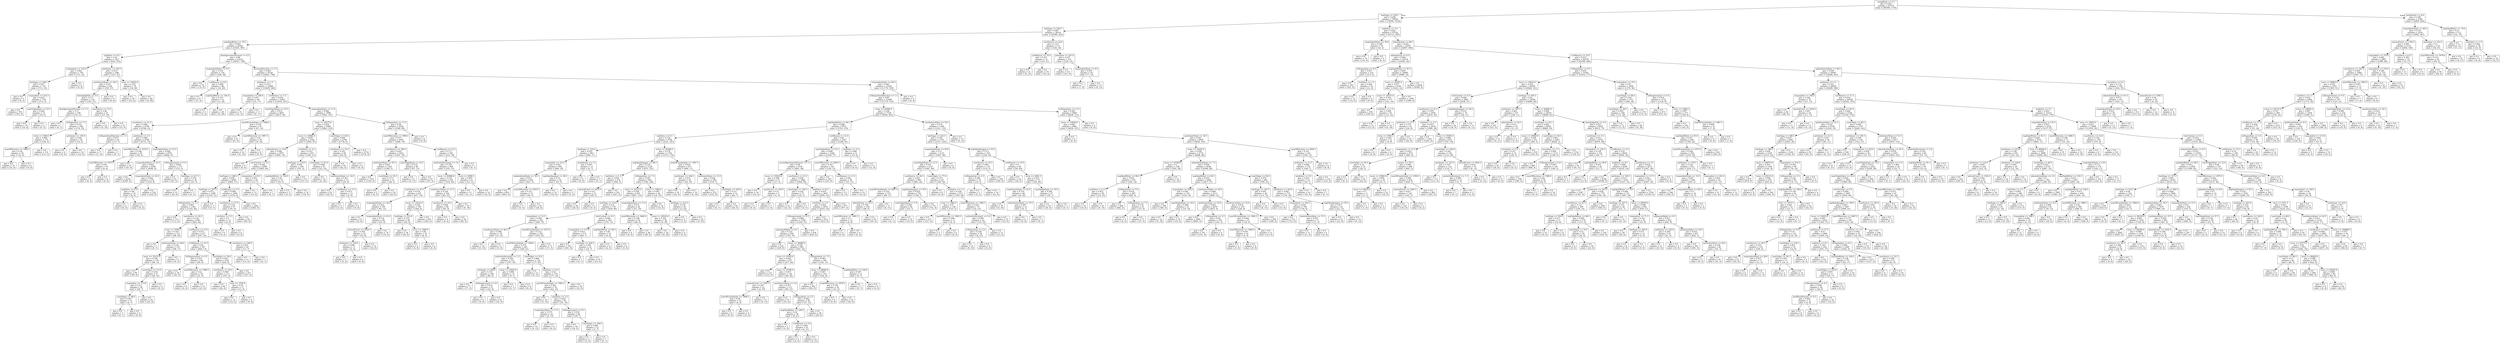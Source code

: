 digraph Tree {
node [shape=box] ;
0 [label="reargMade <= 0.5\ngini = 0.042\nsamples = 82170\nvalue = [80394, 1776]"] ;
1 [label="lawSupp <= 239.5\ngini = 0.038\nsamples = 79830\nvalue = [78300, 1530]"] ;
0 -> 1 [labeldistance=2.5, labelangle=45, headlabel="True"] ;
2 [label="lawSupp <= 236.5\ngini = 0.067\nsamples = 26514\nvalue = [25589, 925]"] ;
1 -> 2 ;
3 [label="majOpinWriter <= 78.5\ngini = 0.065\nsamples = 26342\nvalue = [25451, 891]"] ;
2 -> 3 ;
4 [label="majVotes <= 8.5\ngini = 0.18\nsamples = 1027\nvalue = [924, 103]"] ;
3 -> 4 ;
5 [label="respondent <= 322.0\ngini = 0.043\nsamples = 729\nvalue = [713, 16]"] ;
4 -> 5 ;
6 [label="lawSupp <= 106.5\ngini = 0.027\nsamples = 723\nvalue = [713, 10]"] ;
5 -> 6 ;
7 [label="gini = 0.0\nsamples = 5\nvalue = [0, 5]"] ;
6 -> 7 ;
8 [label="respondent <= 252.5\ngini = 0.014\nsamples = 718\nvalue = [713, 5]"] ;
6 -> 8 ;
9 [label="gini = 0.0\nsamples = 703\nvalue = [703, 0]"] ;
8 -> 9 ;
10 [label="caseOriginState <= 23.5\ngini = 0.444\nsamples = 15\nvalue = [10, 5]"] ;
8 -> 10 ;
11 [label="gini = 0.0\nsamples = 10\nvalue = [10, 0]"] ;
10 -> 11 ;
12 [label="gini = 0.0\nsamples = 5\nvalue = [0, 5]"] ;
10 -> 12 ;
13 [label="gini = 0.0\nsamples = 6\nvalue = [0, 6]"] ;
5 -> 13 ;
14 [label="petitioner <= 243.5\ngini = 0.413\nsamples = 298\nvalue = [211, 87]"] ;
4 -> 14 ;
15 [label="caseSourceState <= 49.5\ngini = 0.215\nsamples = 220\nvalue = [193, 27]"] ;
14 -> 15 ;
16 [label="threeJudgeFdc <= 0.5\ngini = 0.177\nsamples = 214\nvalue = [193, 21]"] ;
15 -> 16 ;
17 [label="firstAgreementPresent <= 1.5\ngini = 0.11\nsamples = 189\nvalue = [178, 11]"] ;
16 -> 17 ;
18 [label="gini = 0.0\nsamples = 1\nvalue = [0, 1]"] ;
17 -> 18 ;
19 [label="lcDisposition <= 7.5\ngini = 0.101\nsamples = 188\nvalue = [178, 10]"] ;
17 -> 19 ;
20 [label="term <= 1949.0\ngini = 0.068\nsamples = 170\nvalue = [164, 6]"] ;
19 -> 20 ;
21 [label="yearOfDecision <= 1948.5\ngini = 0.26\nsamples = 39\nvalue = [33, 6]"] ;
20 -> 21 ;
22 [label="gini = 0.0\nsamples = 33\nvalue = [33, 0]"] ;
21 -> 22 ;
23 [label="gini = 0.0\nsamples = 6\nvalue = [0, 6]"] ;
21 -> 23 ;
24 [label="gini = 0.0\nsamples = 131\nvalue = [131, 0]"] ;
20 -> 24 ;
25 [label="petitioner <= 105.0\ngini = 0.346\nsamples = 18\nvalue = [14, 4]"] ;
19 -> 25 ;
26 [label="gini = 0.0\nsamples = 4\nvalue = [0, 4]"] ;
25 -> 26 ;
27 [label="gini = 0.0\nsamples = 14\nvalue = [14, 0]"] ;
25 -> 27 ;
28 [label="caseSource <= 73.5\ngini = 0.48\nsamples = 25\nvalue = [15, 10]"] ;
16 -> 28 ;
29 [label="gini = 0.0\nsamples = 10\nvalue = [0, 10]"] ;
28 -> 29 ;
30 [label="gini = 0.0\nsamples = 15\nvalue = [15, 0]"] ;
28 -> 30 ;
31 [label="gini = 0.0\nsamples = 6\nvalue = [0, 6]"] ;
15 -> 31 ;
32 [label="issue <= 70025.0\ngini = 0.355\nsamples = 78\nvalue = [18, 60]"] ;
14 -> 32 ;
33 [label="gini = 0.0\nsamples = 18\nvalue = [18, 0]"] ;
32 -> 33 ;
34 [label="gini = 0.0\nsamples = 60\nvalue = [0, 60]"] ;
32 -> 34 ;
35 [label="firstAgreementPresent <= 0.5\ngini = 0.06\nsamples = 25315\nvalue = [24527, 788]"] ;
3 -> 35 ;
36 [label="respondentState <= 9.5\ngini = 0.331\nsamples = 134\nvalue = [106, 28]"] ;
35 -> 36 ;
37 [label="gini = 0.0\nsamples = 74\nvalue = [74, 0]"] ;
36 -> 37 ;
38 [label="certReason <= 8.0\ngini = 0.498\nsamples = 60\nvalue = [32, 28]"] ;
36 -> 38 ;
39 [label="gini = 0.0\nsamples = 27\nvalue = [27, 0]"] ;
38 -> 39 ;
40 [label="majOpinWriter <= 102.0\ngini = 0.257\nsamples = 33\nvalue = [5, 28]"] ;
38 -> 40 ;
41 [label="gini = 0.0\nsamples = 5\nvalue = [5, 0]"] ;
40 -> 41 ;
42 [label="gini = 0.0\nsamples = 28\nvalue = [0, 28]"] ;
40 -> 42 ;
43 [label="decisionDirection <= 1.5\ngini = 0.059\nsamples = 25181\nvalue = [24421, 760]"] ;
35 -> 43 ;
44 [label="petitioner <= 1.5\ngini = 0.037\nsamples = 12889\nvalue = [12649, 240]"] ;
43 -> 44 ;
45 [label="respondent <= 198.0\ngini = 0.457\nsamples = 48\nvalue = [31, 17]"] ;
44 -> 45 ;
46 [label="gini = 0.0\nsamples = 31\nvalue = [31, 0]"] ;
45 -> 46 ;
47 [label="gini = 0.0\nsamples = 17\nvalue = [0, 17]"] ;
45 -> 47 ;
48 [label="certReason <= 3.5\ngini = 0.034\nsamples = 12841\nvalue = [12618, 223]"] ;
44 -> 48 ;
49 [label="caseOriginState <= 55.5\ngini = 0.015\nsamples = 4851\nvalue = [4815, 36]"] ;
48 -> 49 ;
50 [label="caseSource <= 21.5\ngini = 0.009\nsamples = 4790\nvalue = [4768, 22]"] ;
49 -> 50 ;
51 [label="lcDispositionDirection <= 1.5\ngini = 0.413\nsamples = 24\nvalue = [17, 7]"] ;
50 -> 51 ;
52 [label="gini = 0.0\nsamples = 17\nvalue = [17, 0]"] ;
51 -> 52 ;
53 [label="gini = 0.0\nsamples = 7\nvalue = [0, 7]"] ;
51 -> 53 ;
54 [label="petitioner <= 3.5\ngini = 0.006\nsamples = 4766\nvalue = [4751, 15]"] ;
50 -> 54 ;
55 [label="yearOfDecision <= 1976.5\ngini = 0.168\nsamples = 65\nvalue = [59, 6]"] ;
54 -> 55 ;
56 [label="yearOfDecision <= 1975.0\ngini = 0.48\nsamples = 10\nvalue = [4, 6]"] ;
55 -> 56 ;
57 [label="gini = 0.0\nsamples = 4\nvalue = [4, 0]"] ;
56 -> 57 ;
58 [label="gini = 0.0\nsamples = 6\nvalue = [0, 6]"] ;
56 -> 58 ;
59 [label="gini = 0.0\nsamples = 55\nvalue = [55, 0]"] ;
55 -> 59 ;
60 [label="respondentState <= 53.5\ngini = 0.004\nsamples = 4701\nvalue = [4692, 9]"] ;
54 -> 60 ;
61 [label="respondentState <= 41.5\ngini = 0.002\nsamples = 4584\nvalue = [4580, 4]"] ;
60 -> 61 ;
62 [label="gini = 0.0\nsamples = 4250\nvalue = [4250, 0]"] ;
61 -> 62 ;
63 [label="respondentState <= 42.5\ngini = 0.024\nsamples = 334\nvalue = [330, 4]"] ;
61 -> 63 ;
64 [label="majVotes <= 6.0\ngini = 0.48\nsamples = 10\nvalue = [6, 4]"] ;
63 -> 64 ;
65 [label="gini = 0.0\nsamples = 6\nvalue = [6, 0]"] ;
64 -> 65 ;
66 [label="gini = 0.0\nsamples = 4\nvalue = [0, 4]"] ;
64 -> 66 ;
67 [label="gini = 0.0\nsamples = 324\nvalue = [324, 0]"] ;
63 -> 67 ;
68 [label="lcDisagreement <= 0.5\ngini = 0.082\nsamples = 117\nvalue = [112, 5]"] ;
60 -> 68 ;
69 [label="gini = 0.0\nsamples = 87\nvalue = [87, 0]"] ;
68 -> 69 ;
70 [label="lawSupp <= 217.5\ngini = 0.278\nsamples = 30\nvalue = [25, 5]"] ;
68 -> 70 ;
71 [label="gini = 0.0\nsamples = 25\nvalue = [25, 0]"] ;
70 -> 71 ;
72 [label="gini = 0.0\nsamples = 5\nvalue = [0, 5]"] ;
70 -> 72 ;
73 [label="yearOfCaseInitiate <= 1984.5\ngini = 0.354\nsamples = 61\nvalue = [47, 14]"] ;
49 -> 73 ;
74 [label="gini = 0.0\nsamples = 41\nvalue = [41, 0]"] ;
73 -> 74 ;
75 [label="yearOfDecision <= 1987.5\ngini = 0.42\nsamples = 20\nvalue = [6, 14]"] ;
73 -> 75 ;
76 [label="gini = 0.0\nsamples = 14\nvalue = [0, 14]"] ;
75 -> 76 ;
77 [label="gini = 0.0\nsamples = 6\nvalue = [6, 0]"] ;
75 -> 77 ;
78 [label="respondentState <= 11.0\ngini = 0.046\nsamples = 7990\nvalue = [7803, 187]"] ;
48 -> 78 ;
79 [label="issue <= 20275.0\ngini = 0.034\nsamples = 5966\nvalue = [5863, 103]"] ;
78 -> 79 ;
80 [label="issue <= 20065.0\ngini = 0.059\nsamples = 3182\nvalue = [3085, 97]"] ;
79 -> 80 ;
81 [label="adminAction <= 19.0\ngini = 0.046\nsamples = 2975\nvalue = [2905, 70]"] ;
80 -> 81 ;
82 [label="gini = 0.0\nsamples = 6\nvalue = [0, 6]"] ;
81 -> 82 ;
83 [label="voteUnclear <= 0.5\ngini = 0.042\nsamples = 2969\nvalue = [2905, 64]"] ;
81 -> 83 ;
84 [label="lawSupp <= 208.5\ngini = 0.038\nsamples = 2949\nvalue = [2892, 57]"] ;
83 -> 84 ;
85 [label="lawSupp <= 207.5\ngini = 0.072\nsamples = 1369\nvalue = [1318, 51]"] ;
84 -> 85 ;
86 [label="lcDisposition <= 2.5\ngini = 0.063\nsamples = 1362\nvalue = [1318, 44]"] ;
85 -> 86 ;
87 [label="gini = 0.0\nsamples = 713\nvalue = [713, 0]"] ;
86 -> 87 ;
88 [label="caseSource <= 26.5\ngini = 0.126\nsamples = 649\nvalue = [605, 44]"] ;
86 -> 88 ;
89 [label="term <= 1956.5\ngini = 0.316\nsamples = 122\nvalue = [98, 24]"] ;
88 -> 89 ;
90 [label="gini = 0.0\nsamples = 7\nvalue = [0, 7]"] ;
89 -> 90 ;
91 [label="petitionerState <= 46.0\ngini = 0.252\nsamples = 115\nvalue = [98, 17]"] ;
89 -> 91 ;
92 [label="issue <= 10115.0\ngini = 0.194\nsamples = 110\nvalue = [98, 12]"] ;
91 -> 92 ;
93 [label="gini = 0.0\nsamples = 69\nvalue = [69, 0]"] ;
92 -> 93 ;
94 [label="caseOrigin <= 112.0\ngini = 0.414\nsamples = 41\nvalue = [29, 12]"] ;
92 -> 94 ;
95 [label="respondent <= 113.0\ngini = 0.313\nsamples = 36\nvalue = [29, 7]"] ;
94 -> 95 ;
96 [label="caseOrigin <= 96.0\ngini = 0.463\nsamples = 11\nvalue = [4, 7]"] ;
95 -> 96 ;
97 [label="gini = 0.0\nsamples = 7\nvalue = [0, 7]"] ;
96 -> 97 ;
98 [label="gini = 0.0\nsamples = 4\nvalue = [4, 0]"] ;
96 -> 98 ;
99 [label="gini = 0.0\nsamples = 25\nvalue = [25, 0]"] ;
95 -> 99 ;
100 [label="gini = 0.0\nsamples = 5\nvalue = [0, 5]"] ;
94 -> 100 ;
101 [label="gini = 0.0\nsamples = 5\nvalue = [0, 5]"] ;
91 -> 101 ;
102 [label="certReason <= 12.5\ngini = 0.073\nsamples = 527\nvalue = [507, 20]"] ;
88 -> 102 ;
103 [label="certReason <= 10.5\ngini = 0.05\nsamples = 507\nvalue = [494, 13]"] ;
102 -> 103 ;
104 [label="lcDisagreement <= 0.5\ngini = 0.227\nsamples = 69\nvalue = [60, 9]"] ;
103 -> 104 ;
105 [label="gini = 0.0\nsamples = 39\nvalue = [39, 0]"] ;
104 -> 105 ;
106 [label="yearOfDecision <= 1989.5\ngini = 0.42\nsamples = 30\nvalue = [21, 9]"] ;
104 -> 106 ;
107 [label="gini = 0.0\nsamples = 9\nvalue = [0, 9]"] ;
106 -> 107 ;
108 [label="gini = 0.0\nsamples = 21\nvalue = [21, 0]"] ;
106 -> 108 ;
109 [label="caseOrigin <= 56.0\ngini = 0.018\nsamples = 438\nvalue = [434, 4]"] ;
103 -> 109 ;
110 [label="caseSource <= 30.5\ngini = 0.069\nsamples = 111\nvalue = [107, 4]"] ;
109 -> 110 ;
111 [label="gini = 0.0\nsamples = 94\nvalue = [94, 0]"] ;
110 -> 111 ;
112 [label="term <= 1978.5\ngini = 0.36\nsamples = 17\nvalue = [13, 4]"] ;
110 -> 112 ;
113 [label="gini = 0.0\nsamples = 13\nvalue = [13, 0]"] ;
112 -> 113 ;
114 [label="gini = 0.0\nsamples = 4\nvalue = [0, 4]"] ;
112 -> 114 ;
115 [label="gini = 0.0\nsamples = 327\nvalue = [327, 0]"] ;
109 -> 115 ;
116 [label="caseSource <= 300.5\ngini = 0.455\nsamples = 20\nvalue = [13, 7]"] ;
102 -> 116 ;
117 [label="gini = 0.0\nsamples = 13\nvalue = [13, 0]"] ;
116 -> 117 ;
118 [label="gini = 0.0\nsamples = 7\nvalue = [0, 7]"] ;
116 -> 118 ;
119 [label="gini = 0.0\nsamples = 7\nvalue = [0, 7]"] ;
85 -> 119 ;
120 [label="certReason <= 5.5\ngini = 0.008\nsamples = 1580\nvalue = [1574, 6]"] ;
84 -> 120 ;
121 [label="caseSource <= 27.0\ngini = 0.116\nsamples = 97\nvalue = [91, 6]"] ;
120 -> 121 ;
122 [label="minVotes <= 3.5\ngini = 0.5\nsamples = 12\nvalue = [6, 6]"] ;
121 -> 122 ;
123 [label="gini = 0.0\nsamples = 6\nvalue = [0, 6]"] ;
122 -> 123 ;
124 [label="gini = 0.0\nsamples = 6\nvalue = [6, 0]"] ;
122 -> 124 ;
125 [label="gini = 0.0\nsamples = 85\nvalue = [85, 0]"] ;
121 -> 125 ;
126 [label="gini = 0.0\nsamples = 1483\nvalue = [1483, 0]"] ;
120 -> 126 ;
127 [label="respondent <= 63.5\ngini = 0.455\nsamples = 20\nvalue = [13, 7]"] ;
83 -> 127 ;
128 [label="gini = 0.0\nsamples = 13\nvalue = [13, 0]"] ;
127 -> 128 ;
129 [label="gini = 0.0\nsamples = 7\nvalue = [0, 7]"] ;
127 -> 129 ;
130 [label="minVotes <= 3.5\ngini = 0.227\nsamples = 207\nvalue = [180, 27]"] ;
80 -> 130 ;
131 [label="lawSupp <= 119.0\ngini = 0.061\nsamples = 160\nvalue = [155, 5]"] ;
130 -> 131 ;
132 [label="majOpinWriter <= 104.0\ngini = 0.34\nsamples = 23\nvalue = [18, 5]"] ;
131 -> 132 ;
133 [label="gini = 0.0\nsamples = 5\nvalue = [0, 5]"] ;
132 -> 133 ;
134 [label="gini = 0.0\nsamples = 18\nvalue = [18, 0]"] ;
132 -> 134 ;
135 [label="gini = 0.0\nsamples = 137\nvalue = [137, 0]"] ;
131 -> 135 ;
136 [label="caseOrigin <= 81.0\ngini = 0.498\nsamples = 47\nvalue = [25, 22]"] ;
130 -> 136 ;
137 [label="gini = 0.0\nsamples = 14\nvalue = [0, 14]"] ;
136 -> 137 ;
138 [label="caseSourceState <= 14.0\ngini = 0.367\nsamples = 33\nvalue = [25, 8]"] ;
136 -> 138 ;
139 [label="gini = 0.0\nsamples = 20\nvalue = [20, 0]"] ;
138 -> 139 ;
140 [label="certReason <= 11.5\ngini = 0.473\nsamples = 13\nvalue = [5, 8]"] ;
138 -> 140 ;
141 [label="gini = 0.0\nsamples = 5\nvalue = [5, 0]"] ;
140 -> 141 ;
142 [label="gini = 0.0\nsamples = 8\nvalue = [0, 8]"] ;
140 -> 142 ;
143 [label="caseOrigin <= 26.0\ngini = 0.004\nsamples = 2784\nvalue = [2778, 6]"] ;
79 -> 143 ;
144 [label="caseSource <= 23.5\ngini = 0.161\nsamples = 68\nvalue = [62, 6]"] ;
143 -> 144 ;
145 [label="gini = 0.0\nsamples = 62\nvalue = [62, 0]"] ;
144 -> 145 ;
146 [label="gini = 0.0\nsamples = 6\nvalue = [0, 6]"] ;
144 -> 146 ;
147 [label="gini = 0.0\nsamples = 2716\nvalue = [2716, 0]"] ;
143 -> 147 ;
148 [label="lcDisposition <= 11.5\ngini = 0.08\nsamples = 2024\nvalue = [1940, 84]"] ;
78 -> 148 ;
149 [label="yearOfDecision <= 1990.5\ngini = 0.073\nsamples = 2016\nvalue = [1940, 76]"] ;
148 -> 149 ;
150 [label="caseSource <= 300.5\ngini = 0.025\nsamples = 1425\nvalue = [1407, 18]"] ;
149 -> 150 ;
151 [label="petitionerState <= 45.5\ngini = 0.007\nsamples = 1345\nvalue = [1340, 5]"] ;
150 -> 151 ;
152 [label="gini = 0.0\nsamples = 1314\nvalue = [1314, 0]"] ;
151 -> 152 ;
153 [label="caseOrigin <= 93.5\ngini = 0.271\nsamples = 31\nvalue = [26, 5]"] ;
151 -> 153 ;
154 [label="gini = 0.0\nsamples = 5\nvalue = [0, 5]"] ;
153 -> 154 ;
155 [label="gini = 0.0\nsamples = 26\nvalue = [26, 0]"] ;
153 -> 155 ;
156 [label="caseOriginState <= 14.5\ngini = 0.272\nsamples = 80\nvalue = [67, 13]"] ;
150 -> 156 ;
157 [label="gini = 0.0\nsamples = 13\nvalue = [0, 13]"] ;
156 -> 157 ;
158 [label="gini = 0.0\nsamples = 67\nvalue = [67, 0]"] ;
156 -> 158 ;
159 [label="certReason <= 12.5\ngini = 0.177\nsamples = 591\nvalue = [533, 58]"] ;
149 -> 159 ;
160 [label="authorityDecision2 <= 3.0\ngini = 0.159\nsamples = 584\nvalue = [533, 51]"] ;
159 -> 160 ;
161 [label="issue <= 80080.0\ngini = 0.133\nsamples = 559\nvalue = [519, 40]"] ;
160 -> 161 ;
162 [label="caseSource <= 25.5\ngini = 0.076\nsamples = 455\nvalue = [437, 18]"] ;
161 -> 162 ;
163 [label="respondentState <= 24.0\ngini = 0.202\nsamples = 105\nvalue = [93, 12]"] ;
162 -> 163 ;
164 [label="gini = 0.0\nsamples = 6\nvalue = [0, 6]"] ;
163 -> 164 ;
165 [label="respondentState <= 41.0\ngini = 0.114\nsamples = 99\nvalue = [93, 6]"] ;
163 -> 165 ;
166 [label="naturalCourt <= 1654.5\ngini = 0.365\nsamples = 25\nvalue = [19, 6]"] ;
165 -> 166 ;
167 [label="petitioner <= 102.0\ngini = 0.496\nsamples = 11\nvalue = [5, 6]"] ;
166 -> 167 ;
168 [label="gini = 0.0\nsamples = 5\nvalue = [5, 0]"] ;
167 -> 168 ;
169 [label="gini = 0.0\nsamples = 6\nvalue = [0, 6]"] ;
167 -> 169 ;
170 [label="gini = 0.0\nsamples = 14\nvalue = [14, 0]"] ;
166 -> 170 ;
171 [label="gini = 0.0\nsamples = 74\nvalue = [74, 0]"] ;
165 -> 171 ;
172 [label="issue <= 10125.0\ngini = 0.034\nsamples = 350\nvalue = [344, 6]"] ;
162 -> 172 ;
173 [label="lawSupp <= 212.0\ngini = 0.219\nsamples = 48\nvalue = [42, 6]"] ;
172 -> 173 ;
174 [label="gini = 0.0\nsamples = 38\nvalue = [38, 0]"] ;
173 -> 174 ;
175 [label="term <= 1999.0\ngini = 0.48\nsamples = 10\nvalue = [4, 6]"] ;
173 -> 175 ;
176 [label="gini = 0.0\nsamples = 4\nvalue = [4, 0]"] ;
175 -> 176 ;
177 [label="gini = 0.0\nsamples = 6\nvalue = [0, 6]"] ;
175 -> 177 ;
178 [label="gini = 0.0\nsamples = 302\nvalue = [302, 0]"] ;
172 -> 178 ;
179 [label="caseSourceState <= 37.5\ngini = 0.334\nsamples = 104\nvalue = [82, 22]"] ;
161 -> 179 ;
180 [label="caseSource <= 23.5\ngini = 0.089\nsamples = 86\nvalue = [82, 4]"] ;
179 -> 180 ;
181 [label="gini = 0.0\nsamples = 4\nvalue = [0, 4]"] ;
180 -> 181 ;
182 [label="gini = 0.0\nsamples = 82\nvalue = [82, 0]"] ;
180 -> 182 ;
183 [label="gini = 0.0\nsamples = 18\nvalue = [0, 18]"] ;
179 -> 183 ;
184 [label="term <= 2009.5\ngini = 0.493\nsamples = 25\nvalue = [14, 11]"] ;
160 -> 184 ;
185 [label="gini = 0.0\nsamples = 11\nvalue = [0, 11]"] ;
184 -> 185 ;
186 [label="gini = 0.0\nsamples = 14\nvalue = [14, 0]"] ;
184 -> 186 ;
187 [label="gini = 0.0\nsamples = 7\nvalue = [0, 7]"] ;
159 -> 187 ;
188 [label="gini = 0.0\nsamples = 8\nvalue = [0, 8]"] ;
148 -> 188 ;
189 [label="respondentState <= 60.5\ngini = 0.081\nsamples = 12292\nvalue = [11772, 520]"] ;
43 -> 189 ;
190 [label="lcDispositionDirection <= 1.5\ngini = 0.08\nsamples = 12288\nvalue = [11772, 516]"] ;
189 -> 190 ;
191 [label="issue <= 45040.0\ngini = 0.104\nsamples = 7339\nvalue = [6936, 403]"] ;
190 -> 191 ;
192 [label="majOpinWriter <= 96.5\ngini = 0.086\nsamples = 5975\nvalue = [5705, 270]"] ;
191 -> 192 ;
193 [label="minVotes <= 0.5\ngini = 0.129\nsamples = 2708\nvalue = [2521, 187]"] ;
192 -> 193 ;
194 [label="lawSupp <= 232.0\ngini = 0.035\nsamples = 963\nvalue = [946, 17]"] ;
193 -> 194 ;
195 [label="respondent <= 212.5\ngini = 0.021\nsamples = 950\nvalue = [940, 10]"] ;
194 -> 195 ;
196 [label="adminActionState <= 32.5\ngini = 0.011\nsamples = 926\nvalue = [921, 5]"] ;
195 -> 196 ;
197 [label="gini = 0.0\nsamples = 893\nvalue = [893, 0]"] ;
196 -> 197 ;
198 [label="yearOfDecision <= 1955.5\ngini = 0.257\nsamples = 33\nvalue = [28, 5]"] ;
196 -> 198 ;
199 [label="gini = 0.0\nsamples = 5\nvalue = [0, 5]"] ;
198 -> 199 ;
200 [label="gini = 0.0\nsamples = 28\nvalue = [28, 0]"] ;
198 -> 200 ;
201 [label="majOpinAssigner <= 94.5\ngini = 0.33\nsamples = 24\nvalue = [19, 5]"] ;
195 -> 201 ;
202 [label="gini = 0.0\nsamples = 19\nvalue = [19, 0]"] ;
201 -> 202 ;
203 [label="gini = 0.0\nsamples = 5\nvalue = [0, 5]"] ;
201 -> 203 ;
204 [label="jurisdiction <= 1.5\ngini = 0.497\nsamples = 13\nvalue = [6, 7]"] ;
194 -> 204 ;
205 [label="gini = 0.0\nsamples = 6\nvalue = [6, 0]"] ;
204 -> 205 ;
206 [label="gini = 0.0\nsamples = 7\nvalue = [0, 7]"] ;
204 -> 206 ;
207 [label="issue <= 20300.0\ngini = 0.176\nsamples = 1745\nvalue = [1575, 170]"] ;
193 -> 207 ;
208 [label="majOpinAssigner <= 88.5\ngini = 0.234\nsamples = 1128\nvalue = [975, 153]"] ;
207 -> 208 ;
209 [label="minVotes <= 1.5\ngini = 0.036\nsamples = 274\nvalue = [269, 5]"] ;
208 -> 209 ;
210 [label="naturalCourt <= 1455.5\ngini = 0.257\nsamples = 33\nvalue = [28, 5]"] ;
209 -> 210 ;
211 [label="gini = 0.0\nsamples = 28\nvalue = [28, 0]"] ;
210 -> 211 ;
212 [label="gini = 0.0\nsamples = 5\nvalue = [0, 5]"] ;
210 -> 212 ;
213 [label="gini = 0.0\nsamples = 241\nvalue = [241, 0]"] ;
209 -> 213 ;
214 [label="lcDisposition <= 7.5\ngini = 0.287\nsamples = 854\nvalue = [706, 148]"] ;
208 -> 214 ;
215 [label="issue <= 20115.0\ngini = 0.258\nsamples = 810\nvalue = [687, 123]"] ;
214 -> 215 ;
216 [label="lawSupp <= 214.5\ngini = 0.215\nsamples = 718\nvalue = [630, 88]"] ;
215 -> 216 ;
217 [label="respondent <= 12.5\ngini = 0.348\nsamples = 335\nvalue = [260, 75]"] ;
216 -> 217 ;
218 [label="caseSourceState <= 46.5\ngini = 0.388\nsamples = 19\nvalue = [5, 14]"] ;
217 -> 218 ;
219 [label="gini = 0.0\nsamples = 14\nvalue = [0, 14]"] ;
218 -> 219 ;
220 [label="gini = 0.0\nsamples = 5\nvalue = [5, 0]"] ;
218 -> 220 ;
221 [label="yearOfCaseInitiate <= 1972.5\ngini = 0.312\nsamples = 316\nvalue = [255, 61]"] ;
217 -> 221 ;
222 [label="yearOfCaseInitiate <= 1964.5\ngini = 0.374\nsamples = 245\nvalue = [184, 61]"] ;
221 -> 222 ;
223 [label="authorityDecision2 <= 1.5\ngini = 0.226\nsamples = 123\nvalue = [107, 16]"] ;
222 -> 223 ;
224 [label="lawSupp <= 208.0\ngini = 0.153\nsamples = 108\nvalue = [99, 9]"] ;
223 -> 224 ;
225 [label="gini = 0.0\nsamples = 77\nvalue = [77, 0]"] ;
224 -> 225 ;
226 [label="lcDisagreement <= 0.5\ngini = 0.412\nsamples = 31\nvalue = [22, 9]"] ;
224 -> 226 ;
227 [label="gini = 0.0\nsamples = 9\nvalue = [0, 9]"] ;
226 -> 227 ;
228 [label="gini = 0.0\nsamples = 22\nvalue = [22, 0]"] ;
226 -> 228 ;
229 [label="issue <= 10055.0\ngini = 0.498\nsamples = 15\nvalue = [8, 7]"] ;
223 -> 229 ;
230 [label="gini = 0.0\nsamples = 7\nvalue = [0, 7]"] ;
229 -> 230 ;
231 [label="gini = 0.0\nsamples = 8\nvalue = [8, 0]"] ;
229 -> 231 ;
232 [label="caseOrigin <= 53.0\ngini = 0.466\nsamples = 122\nvalue = [77, 45]"] ;
222 -> 232 ;
233 [label="gini = 0.0\nsamples = 12\nvalue = [0, 12]"] ;
232 -> 233 ;
234 [label="majVotes <= 6.5\ngini = 0.42\nsamples = 110\nvalue = [77, 33]"] ;
232 -> 234 ;
235 [label="yearOfCaseInitiate <= 1965.5\ngini = 0.491\nsamples = 76\nvalue = [43, 33]"] ;
234 -> 235 ;
236 [label="gini = 0.0\nsamples = 14\nvalue = [0, 14]"] ;
235 -> 236 ;
237 [label="minVotes <= 2.5\ngini = 0.425\nsamples = 62\nvalue = [43, 19]"] ;
235 -> 237 ;
238 [label="respondentState <= 17.5\ngini = 0.375\nsamples = 16\nvalue = [4, 12]"] ;
237 -> 238 ;
239 [label="gini = 0.0\nsamples = 12\nvalue = [0, 12]"] ;
238 -> 239 ;
240 [label="gini = 0.0\nsamples = 4\nvalue = [4, 0]"] ;
238 -> 240 ;
241 [label="lcDisagreement <= 0.5\ngini = 0.258\nsamples = 46\nvalue = [39, 7]"] ;
237 -> 241 ;
242 [label="gini = 0.0\nsamples = 34\nvalue = [34, 0]"] ;
241 -> 242 ;
243 [label="caseOrigin <= 194.0\ngini = 0.486\nsamples = 12\nvalue = [5, 7]"] ;
241 -> 243 ;
244 [label="gini = 0.0\nsamples = 5\nvalue = [5, 0]"] ;
243 -> 244 ;
245 [label="gini = 0.0\nsamples = 7\nvalue = [0, 7]"] ;
243 -> 245 ;
246 [label="gini = 0.0\nsamples = 34\nvalue = [34, 0]"] ;
234 -> 246 ;
247 [label="gini = 0.0\nsamples = 71\nvalue = [71, 0]"] ;
221 -> 247 ;
248 [label="voteUnclear <= 0.5\ngini = 0.066\nsamples = 383\nvalue = [370, 13]"] ;
216 -> 248 ;
249 [label="respondent <= 137.0\ngini = 0.037\nsamples = 373\nvalue = [366, 7]"] ;
248 -> 249 ;
250 [label="gini = 0.0\nsamples = 341\nvalue = [341, 0]"] ;
249 -> 250 ;
251 [label="lawSupp <= 228.5\ngini = 0.342\nsamples = 32\nvalue = [25, 7]"] ;
249 -> 251 ;
252 [label="gini = 0.0\nsamples = 7\nvalue = [0, 7]"] ;
251 -> 252 ;
253 [label="gini = 0.0\nsamples = 25\nvalue = [25, 0]"] ;
251 -> 253 ;
254 [label="majOpinWriter <= 94.5\ngini = 0.48\nsamples = 10\nvalue = [4, 6]"] ;
248 -> 254 ;
255 [label="gini = 0.0\nsamples = 4\nvalue = [4, 0]"] ;
254 -> 255 ;
256 [label="gini = 0.0\nsamples = 6\nvalue = [0, 6]"] ;
254 -> 256 ;
257 [label="respondentState <= 11.0\ngini = 0.471\nsamples = 92\nvalue = [57, 35]"] ;
215 -> 257 ;
258 [label="yearOfDecision <= 1966.0\ngini = 0.198\nsamples = 54\nvalue = [48, 6]"] ;
257 -> 258 ;
259 [label="gini = 0.0\nsamples = 6\nvalue = [0, 6]"] ;
258 -> 259 ;
260 [label="gini = 0.0\nsamples = 48\nvalue = [48, 0]"] ;
258 -> 260 ;
261 [label="issue <= 20145.0\ngini = 0.361\nsamples = 38\nvalue = [9, 29]"] ;
257 -> 261 ;
262 [label="gini = 0.0\nsamples = 29\nvalue = [0, 29]"] ;
261 -> 262 ;
263 [label="gini = 0.0\nsamples = 9\nvalue = [9, 0]"] ;
261 -> 263 ;
264 [label="term <= 1964.0\ngini = 0.491\nsamples = 44\nvalue = [19, 25]"] ;
214 -> 264 ;
265 [label="gini = 0.0\nsamples = 14\nvalue = [14, 0]"] ;
264 -> 265 ;
266 [label="lawSupp <= 212.5\ngini = 0.278\nsamples = 30\nvalue = [5, 25]"] ;
264 -> 266 ;
267 [label="gini = 0.0\nsamples = 5\nvalue = [5, 0]"] ;
266 -> 267 ;
268 [label="gini = 0.0\nsamples = 25\nvalue = [0, 25]"] ;
266 -> 268 ;
269 [label="yearOfCaseInitiate <= 1947.5\ngini = 0.054\nsamples = 617\nvalue = [600, 17]"] ;
207 -> 269 ;
270 [label="petitioner <= 236.5\ngini = 0.415\nsamples = 34\nvalue = [24, 10]"] ;
269 -> 270 ;
271 [label="gini = 0.0\nsamples = 24\nvalue = [24, 0]"] ;
270 -> 271 ;
272 [label="gini = 0.0\nsamples = 10\nvalue = [0, 10]"] ;
270 -> 272 ;
273 [label="petitionerState <= 31.0\ngini = 0.024\nsamples = 583\nvalue = [576, 7]"] ;
269 -> 273 ;
274 [label="gini = 0.0\nsamples = 532\nvalue = [532, 0]"] ;
273 -> 274 ;
275 [label="caseOrigin <= 100.0\ngini = 0.237\nsamples = 51\nvalue = [44, 7]"] ;
273 -> 275 ;
276 [label="gini = 0.0\nsamples = 7\nvalue = [0, 7]"] ;
275 -> 276 ;
277 [label="gini = 0.0\nsamples = 44\nvalue = [44, 0]"] ;
275 -> 277 ;
278 [label="certReason <= 12.5\ngini = 0.05\nsamples = 3267\nvalue = [3184, 83]"] ;
192 -> 278 ;
279 [label="caseOriginState <= 53.5\ngini = 0.046\nsamples = 3246\nvalue = [3169, 77]"] ;
278 -> 279 ;
280 [label="secondAgreementPresent <= 1.5\ngini = 0.04\nsamples = 3105\nvalue = [3041, 64]"] ;
279 -> 280 ;
281 [label="issue <= 35010.0\ngini = 0.308\nsamples = 21\nvalue = [17, 4]"] ;
280 -> 281 ;
282 [label="gini = 0.0\nsamples = 16\nvalue = [16, 0]"] ;
281 -> 282 ;
283 [label="caseSource <= 163.0\ngini = 0.32\nsamples = 5\nvalue = [1, 4]"] ;
281 -> 283 ;
284 [label="gini = 0.0\nsamples = 4\nvalue = [0, 4]"] ;
283 -> 284 ;
285 [label="gini = 0.0\nsamples = 1\nvalue = [1, 0]"] ;
283 -> 285 ;
286 [label="caseSource <= 21.5\ngini = 0.038\nsamples = 3084\nvalue = [3024, 60]"] ;
280 -> 286 ;
287 [label="caseOrigin <= 102.5\ngini = 0.234\nsamples = 37\nvalue = [32, 5]"] ;
286 -> 287 ;
288 [label="gini = 0.0\nsamples = 32\nvalue = [32, 0]"] ;
287 -> 288 ;
289 [label="gini = 0.0\nsamples = 5\nvalue = [0, 5]"] ;
287 -> 289 ;
290 [label="majVotes <= 8.5\ngini = 0.035\nsamples = 3047\nvalue = [2992, 55]"] ;
286 -> 290 ;
291 [label="minVotes <= 2.5\ngini = 0.052\nsamples = 2070\nvalue = [2015, 55]"] ;
290 -> 291 ;
292 [label="lcDisagreement <= 0.5\ngini = 0.084\nsamples = 1258\nvalue = [1203, 55]"] ;
291 -> 292 ;
293 [label="argumentMade <= 0.5\ngini = 0.125\nsamples = 820\nvalue = [765, 55]"] ;
292 -> 293 ;
294 [label="gini = 0.0\nsamples = 218\nvalue = [218, 0]"] ;
293 -> 294 ;
295 [label="issue <= 20060.0\ngini = 0.166\nsamples = 602\nvalue = [547, 55]"] ;
293 -> 295 ;
296 [label="issue <= 10165.0\ngini = 0.263\nsamples = 257\nvalue = [217, 40]"] ;
295 -> 296 ;
297 [label="gini = 0.0\nsamples = 123\nvalue = [123, 0]"] ;
296 -> 297 ;
298 [label="issue <= 10180.0\ngini = 0.419\nsamples = 134\nvalue = [94, 40]"] ;
296 -> 298 ;
299 [label="naturalCourt <= 1501.5\ngini = 0.287\nsamples = 23\nvalue = [4, 19]"] ;
298 -> 299 ;
300 [label="yearOfCaseInitiate <= 1968.5\ngini = 0.48\nsamples = 10\nvalue = [4, 6]"] ;
299 -> 300 ;
301 [label="gini = 0.0\nsamples = 6\nvalue = [0, 6]"] ;
300 -> 301 ;
302 [label="gini = 0.0\nsamples = 4\nvalue = [4, 0]"] ;
300 -> 302 ;
303 [label="gini = 0.0\nsamples = 13\nvalue = [0, 13]"] ;
299 -> 303 ;
304 [label="caseSourceState <= 3.0\ngini = 0.307\nsamples = 111\nvalue = [90, 21]"] ;
298 -> 304 ;
305 [label="gini = 0.0\nsamples = 53\nvalue = [53, 0]"] ;
304 -> 305 ;
306 [label="lcDisposition <= 2.5\ngini = 0.462\nsamples = 58\nvalue = [37, 21]"] ;
304 -> 306 ;
307 [label="majOpinWriter <= 100.0\ngini = 0.42\nsamples = 30\nvalue = [9, 21]"] ;
306 -> 307 ;
308 [label="gini = 0.0\nsamples = 5\nvalue = [5, 0]"] ;
307 -> 308 ;
309 [label="certReason <= 5.0\ngini = 0.269\nsamples = 25\nvalue = [4, 21]"] ;
307 -> 309 ;
310 [label="gini = 0.0\nsamples = 4\nvalue = [4, 0]"] ;
309 -> 310 ;
311 [label="gini = 0.0\nsamples = 21\nvalue = [0, 21]"] ;
309 -> 311 ;
312 [label="gini = 0.0\nsamples = 28\nvalue = [28, 0]"] ;
306 -> 312 ;
313 [label="lcDisposition <= 7.5\ngini = 0.083\nsamples = 345\nvalue = [330, 15]"] ;
295 -> 313 ;
314 [label="issue <= 40040.0\ngini = 0.047\nsamples = 332\nvalue = [324, 8]"] ;
313 -> 314 ;
315 [label="gini = 0.0\nsamples = 302\nvalue = [302, 0]"] ;
314 -> 315 ;
316 [label="yearOfDecision <= 1978.5\ngini = 0.391\nsamples = 30\nvalue = [22, 8]"] ;
314 -> 316 ;
317 [label="gini = 0.0\nsamples = 8\nvalue = [0, 8]"] ;
316 -> 317 ;
318 [label="gini = 0.0\nsamples = 22\nvalue = [22, 0]"] ;
316 -> 318 ;
319 [label="majOpinWriter <= 100.0\ngini = 0.497\nsamples = 13\nvalue = [6, 7]"] ;
313 -> 319 ;
320 [label="gini = 0.0\nsamples = 7\nvalue = [0, 7]"] ;
319 -> 320 ;
321 [label="gini = 0.0\nsamples = 6\nvalue = [6, 0]"] ;
319 -> 321 ;
322 [label="gini = 0.0\nsamples = 438\nvalue = [438, 0]"] ;
292 -> 322 ;
323 [label="gini = 0.0\nsamples = 812\nvalue = [812, 0]"] ;
291 -> 323 ;
324 [label="gini = 0.0\nsamples = 977\nvalue = [977, 0]"] ;
290 -> 324 ;
325 [label="yearOfDecision <= 2000.5\ngini = 0.167\nsamples = 141\nvalue = [128, 13]"] ;
279 -> 325 ;
326 [label="gini = 0.0\nsamples = 105\nvalue = [105, 0]"] ;
325 -> 326 ;
327 [label="certReason <= 11.5\ngini = 0.461\nsamples = 36\nvalue = [23, 13]"] ;
325 -> 327 ;
328 [label="gini = 0.0\nsamples = 13\nvalue = [0, 13]"] ;
327 -> 328 ;
329 [label="gini = 0.0\nsamples = 23\nvalue = [23, 0]"] ;
327 -> 329 ;
330 [label="majVotes <= 5.5\ngini = 0.408\nsamples = 21\nvalue = [15, 6]"] ;
278 -> 330 ;
331 [label="gini = 0.0\nsamples = 6\nvalue = [0, 6]"] ;
330 -> 331 ;
332 [label="gini = 0.0\nsamples = 15\nvalue = [15, 0]"] ;
330 -> 332 ;
333 [label="caseSourceState <= 54.5\ngini = 0.176\nsamples = 1364\nvalue = [1231, 133]"] ;
191 -> 333 ;
334 [label="lawSupp <= 223.5\ngini = 0.162\nsamples = 1351\nvalue = [1231, 120]"] ;
333 -> 334 ;
335 [label="respondentState <= 59.0\ngini = 0.11\nsamples = 1133\nvalue = [1067, 66]"] ;
334 -> 335 ;
336 [label="caseOriginState <= 21.5\ngini = 0.101\nsamples = 1127\nvalue = [1067, 60]"] ;
335 -> 336 ;
337 [label="caseSource <= 24.5\ngini = 0.052\nsamples = 906\nvalue = [882, 24]"] ;
336 -> 337 ;
338 [label="yearOfCaseInitiate <= 2007.0\ngini = 0.252\nsamples = 115\nvalue = [98, 17]"] ;
337 -> 338 ;
339 [label="adminAction <= 20.5\ngini = 0.109\nsamples = 104\nvalue = [98, 6]"] ;
338 -> 339 ;
340 [label="yearOfDecision <= 1981.5\ngini = 0.5\nsamples = 12\nvalue = [6, 6]"] ;
339 -> 340 ;
341 [label="gini = 0.0\nsamples = 6\nvalue = [0, 6]"] ;
340 -> 341 ;
342 [label="gini = 0.0\nsamples = 6\nvalue = [6, 0]"] ;
340 -> 342 ;
343 [label="gini = 0.0\nsamples = 92\nvalue = [92, 0]"] ;
339 -> 343 ;
344 [label="gini = 0.0\nsamples = 11\nvalue = [0, 11]"] ;
338 -> 344 ;
345 [label="majOpinAssigner <= 78.5\ngini = 0.018\nsamples = 791\nvalue = [784, 7]"] ;
337 -> 345 ;
346 [label="caseOriginState <= 5.0\ngini = 0.289\nsamples = 40\nvalue = [33, 7]"] ;
345 -> 346 ;
347 [label="gini = 0.0\nsamples = 7\nvalue = [0, 7]"] ;
346 -> 347 ;
348 [label="gini = 0.0\nsamples = 33\nvalue = [33, 0]"] ;
346 -> 348 ;
349 [label="gini = 0.0\nsamples = 751\nvalue = [751, 0]"] ;
345 -> 349 ;
350 [label="caseOrigin <= 77.0\ngini = 0.273\nsamples = 221\nvalue = [185, 36]"] ;
336 -> 350 ;
351 [label="gini = 0.0\nsamples = 8\nvalue = [0, 8]"] ;
350 -> 351 ;
352 [label="minVotes <= 1.5\ngini = 0.228\nsamples = 213\nvalue = [185, 28]"] ;
350 -> 352 ;
353 [label="term <= 1982.0\ngini = 0.07\nsamples = 138\nvalue = [133, 5]"] ;
352 -> 353 ;
354 [label="gini = 0.0\nsamples = 127\nvalue = [127, 0]"] ;
353 -> 354 ;
355 [label="yearOfDecision <= 1993.5\ngini = 0.496\nsamples = 11\nvalue = [6, 5]"] ;
353 -> 355 ;
356 [label="gini = 0.0\nsamples = 5\nvalue = [0, 5]"] ;
355 -> 356 ;
357 [label="gini = 0.0\nsamples = 6\nvalue = [6, 0]"] ;
355 -> 357 ;
358 [label="yearOfDecision <= 1982.5\ngini = 0.425\nsamples = 75\nvalue = [52, 23]"] ;
352 -> 358 ;
359 [label="authorityDecision1 <= 5.0\ngini = 0.495\nsamples = 42\nvalue = [19, 23]"] ;
358 -> 359 ;
360 [label="lcDisposition <= 2.5\ngini = 0.328\nsamples = 29\nvalue = [6, 23]"] ;
359 -> 360 ;
361 [label="gini = 0.0\nsamples = 23\nvalue = [0, 23]"] ;
360 -> 361 ;
362 [label="gini = 0.0\nsamples = 6\nvalue = [6, 0]"] ;
360 -> 362 ;
363 [label="gini = 0.0\nsamples = 13\nvalue = [13, 0]"] ;
359 -> 363 ;
364 [label="gini = 0.0\nsamples = 33\nvalue = [33, 0]"] ;
358 -> 364 ;
365 [label="gini = 0.0\nsamples = 6\nvalue = [0, 6]"] ;
335 -> 365 ;
366 [label="majOpinAssigner <= 95.5\ngini = 0.373\nsamples = 218\nvalue = [164, 54]"] ;
334 -> 366 ;
367 [label="caseSource <= 25.5\ngini = 0.081\nsamples = 119\nvalue = [114, 5]"] ;
366 -> 367 ;
368 [label="lcDisposition <= 2.5\ngini = 0.388\nsamples = 19\nvalue = [14, 5]"] ;
367 -> 368 ;
369 [label="gini = 0.0\nsamples = 5\nvalue = [0, 5]"] ;
368 -> 369 ;
370 [label="gini = 0.0\nsamples = 14\nvalue = [14, 0]"] ;
368 -> 370 ;
371 [label="gini = 0.0\nsamples = 100\nvalue = [100, 0]"] ;
367 -> 371 ;
372 [label="certReason <= 10.5\ngini = 0.5\nsamples = 99\nvalue = [50, 49]"] ;
366 -> 372 ;
373 [label="gini = 0.0\nsamples = 24\nvalue = [24, 0]"] ;
372 -> 373 ;
374 [label="term <= 2001.5\ngini = 0.453\nsamples = 75\nvalue = [26, 49]"] ;
372 -> 374 ;
375 [label="caseSourceState <= 22.5\ngini = 0.219\nsamples = 48\nvalue = [6, 42]"] ;
374 -> 375 ;
376 [label="gini = 0.0\nsamples = 35\nvalue = [0, 35]"] ;
375 -> 376 ;
377 [label="adminActionState <= 19.5\ngini = 0.497\nsamples = 13\nvalue = [6, 7]"] ;
375 -> 377 ;
378 [label="gini = 0.0\nsamples = 6\nvalue = [6, 0]"] ;
377 -> 378 ;
379 [label="gini = 0.0\nsamples = 7\nvalue = [0, 7]"] ;
377 -> 379 ;
380 [label="caseOriginState <= 35.0\ngini = 0.384\nsamples = 27\nvalue = [20, 7]"] ;
374 -> 380 ;
381 [label="gini = 0.0\nsamples = 20\nvalue = [20, 0]"] ;
380 -> 381 ;
382 [label="gini = 0.0\nsamples = 7\nvalue = [0, 7]"] ;
380 -> 382 ;
383 [label="gini = 0.0\nsamples = 13\nvalue = [0, 13]"] ;
333 -> 383 ;
384 [label="lcDisposition <= 11.5\ngini = 0.045\nsamples = 4949\nvalue = [4836, 113]"] ;
190 -> 384 ;
385 [label="issue <= 10020.0\ngini = 0.042\nsamples = 4943\nvalue = [4836, 107]"] ;
384 -> 385 ;
386 [label="gini = 0.0\nsamples = 4\nvalue = [0, 4]"] ;
385 -> 386 ;
387 [label="petitionerState <= 54.5\ngini = 0.041\nsamples = 4939\nvalue = [4836, 103]"] ;
385 -> 387 ;
388 [label="issue <= 10205.0\ngini = 0.036\nsamples = 4776\nvalue = [4688, 88]"] ;
387 -> 388 ;
389 [label="issue <= 10180.0\ngini = 0.1\nsamples = 530\nvalue = [502, 28]"] ;
388 -> 389 ;
390 [label="majOpinWriter <= 90.5\ngini = 0.053\nsamples = 516\nvalue = [502, 14]"] ;
389 -> 390 ;
391 [label="minVotes <= 2.5\ngini = 0.452\nsamples = 29\nvalue = [19, 10]"] ;
390 -> 391 ;
392 [label="gini = 0.0\nsamples = 19\nvalue = [19, 0]"] ;
391 -> 392 ;
393 [label="gini = 0.0\nsamples = 10\nvalue = [0, 10]"] ;
391 -> 393 ;
394 [label="lcDisposition <= 5.5\ngini = 0.016\nsamples = 487\nvalue = [483, 4]"] ;
390 -> 394 ;
395 [label="gini = 0.0\nsamples = 446\nvalue = [446, 0]"] ;
394 -> 395 ;
396 [label="lcDisposition <= 7.5\ngini = 0.176\nsamples = 41\nvalue = [37, 4]"] ;
394 -> 396 ;
397 [label="gini = 0.0\nsamples = 4\nvalue = [0, 4]"] ;
396 -> 397 ;
398 [label="gini = 0.0\nsamples = 37\nvalue = [37, 0]"] ;
396 -> 398 ;
399 [label="gini = 0.0\nsamples = 14\nvalue = [0, 14]"] ;
389 -> 399 ;
400 [label="adminActionState <= 7.5\ngini = 0.028\nsamples = 4246\nvalue = [4186, 60]"] ;
388 -> 400 ;
401 [label="majOpinWriter <= 82.5\ngini = 0.016\nsamples = 3444\nvalue = [3417, 27]"] ;
400 -> 401 ;
402 [label="respondent <= 250.0\ngini = 0.081\nsamples = 333\nvalue = [319, 14]"] ;
401 -> 402 ;
403 [label="gini = 0.0\nsamples = 300\nvalue = [300, 0]"] ;
402 -> 403 ;
404 [label="caseOriginState <= 18.5\ngini = 0.489\nsamples = 33\nvalue = [19, 14]"] ;
402 -> 404 ;
405 [label="gini = 0.0\nsamples = 14\nvalue = [0, 14]"] ;
404 -> 405 ;
406 [label="gini = 0.0\nsamples = 19\nvalue = [19, 0]"] ;
404 -> 406 ;
407 [label="caseSourceState <= 30.5\ngini = 0.008\nsamples = 3111\nvalue = [3098, 13]"] ;
401 -> 407 ;
408 [label="petitionerState <= 43.0\ngini = 0.003\nsamples = 2876\nvalue = [2872, 4]"] ;
407 -> 408 ;
409 [label="gini = 0.0\nsamples = 2681\nvalue = [2681, 0]"] ;
408 -> 409 ;
410 [label="lcDisposition <= 5.5\ngini = 0.04\nsamples = 195\nvalue = [191, 4]"] ;
408 -> 410 ;
411 [label="gini = 0.0\nsamples = 191\nvalue = [191, 0]"] ;
410 -> 411 ;
412 [label="gini = 0.0\nsamples = 4\nvalue = [0, 4]"] ;
410 -> 412 ;
413 [label="caseSourceState <= 32.0\ngini = 0.074\nsamples = 235\nvalue = [226, 9]"] ;
407 -> 413 ;
414 [label="yearOfCaseInitiate <= 1985.5\ngini = 0.444\nsamples = 27\nvalue = [18, 9]"] ;
413 -> 414 ;
415 [label="yearOfDecision <= 1964.0\ngini = 0.459\nsamples = 14\nvalue = [5, 9]"] ;
414 -> 415 ;
416 [label="gini = 0.0\nsamples = 5\nvalue = [5, 0]"] ;
415 -> 416 ;
417 [label="gini = 0.0\nsamples = 9\nvalue = [0, 9]"] ;
415 -> 417 ;
418 [label="gini = 0.0\nsamples = 13\nvalue = [13, 0]"] ;
414 -> 418 ;
419 [label="gini = 0.0\nsamples = 208\nvalue = [208, 0]"] ;
413 -> 419 ;
420 [label="caseOrigin <= 54.0\ngini = 0.079\nsamples = 802\nvalue = [769, 33]"] ;
400 -> 420 ;
421 [label="lawSupp <= 167.5\ngini = 0.497\nsamples = 28\nvalue = [13, 15]"] ;
420 -> 421 ;
422 [label="gini = 0.0\nsamples = 15\nvalue = [0, 15]"] ;
421 -> 422 ;
423 [label="gini = 0.0\nsamples = 13\nvalue = [13, 0]"] ;
421 -> 423 ;
424 [label="petitioner <= 243.0\ngini = 0.045\nsamples = 774\nvalue = [756, 18]"] ;
420 -> 424 ;
425 [label="respondent <= 250.5\ngini = 0.016\nsamples = 740\nvalue = [734, 6]"] ;
424 -> 425 ;
426 [label="gini = 0.0\nsamples = 723\nvalue = [723, 0]"] ;
425 -> 426 ;
427 [label="adminActionState <= 37.5\ngini = 0.457\nsamples = 17\nvalue = [11, 6]"] ;
425 -> 427 ;
428 [label="gini = 0.0\nsamples = 11\nvalue = [11, 0]"] ;
427 -> 428 ;
429 [label="gini = 0.0\nsamples = 6\nvalue = [0, 6]"] ;
427 -> 429 ;
430 [label="majOpinAssigner <= 95.5\ngini = 0.457\nsamples = 34\nvalue = [22, 12]"] ;
424 -> 430 ;
431 [label="gini = 0.0\nsamples = 22\nvalue = [22, 0]"] ;
430 -> 431 ;
432 [label="gini = 0.0\nsamples = 12\nvalue = [0, 12]"] ;
430 -> 432 ;
433 [label="yearOfDecision <= 2004.5\ngini = 0.167\nsamples = 163\nvalue = [148, 15]"] ;
387 -> 433 ;
434 [label="petitioner <= 11.5\ngini = 0.086\nsamples = 155\nvalue = [148, 7]"] ;
433 -> 434 ;
435 [label="minVotes <= 0.5\ngini = 0.423\nsamples = 23\nvalue = [16, 7]"] ;
434 -> 435 ;
436 [label="gini = 0.0\nsamples = 16\nvalue = [16, 0]"] ;
435 -> 436 ;
437 [label="gini = 0.0\nsamples = 7\nvalue = [0, 7]"] ;
435 -> 437 ;
438 [label="gini = 0.0\nsamples = 132\nvalue = [132, 0]"] ;
434 -> 438 ;
439 [label="gini = 0.0\nsamples = 8\nvalue = [0, 8]"] ;
433 -> 439 ;
440 [label="gini = 0.0\nsamples = 6\nvalue = [0, 6]"] ;
384 -> 440 ;
441 [label="gini = 0.0\nsamples = 4\nvalue = [0, 4]"] ;
189 -> 441 ;
442 [label="caseSource <= 24.0\ngini = 0.317\nsamples = 172\nvalue = [138, 34]"] ;
2 -> 442 ;
443 [label="certReason <= 10.5\ngini = 0.437\nsamples = 31\nvalue = [10, 21]"] ;
442 -> 443 ;
444 [label="gini = 0.0\nsamples = 21\nvalue = [0, 21]"] ;
443 -> 444 ;
445 [label="gini = 0.0\nsamples = 10\nvalue = [10, 0]"] ;
443 -> 445 ;
446 [label="petitioner <= 167.0\ngini = 0.167\nsamples = 141\nvalue = [128, 13]"] ;
442 -> 446 ;
447 [label="gini = 0.0\nsamples = 121\nvalue = [121, 0]"] ;
446 -> 447 ;
448 [label="respondentState <= 8.5\ngini = 0.455\nsamples = 20\nvalue = [7, 13]"] ;
446 -> 448 ;
449 [label="gini = 0.0\nsamples = 7\nvalue = [7, 0]"] ;
448 -> 449 ;
450 [label="gini = 0.0\nsamples = 13\nvalue = [0, 13]"] ;
448 -> 450 ;
451 [label="majVotes <= 3.5\ngini = 0.022\nsamples = 53316\nvalue = [52711, 605]"] ;
1 -> 451 ;
452 [label="respondentState <= 30.0\ngini = 0.388\nsamples = 19\nvalue = [14, 5]"] ;
451 -> 452 ;
453 [label="gini = 0.0\nsamples = 14\nvalue = [14, 0]"] ;
452 -> 453 ;
454 [label="gini = 0.0\nsamples = 5\nvalue = [0, 5]"] ;
452 -> 454 ;
455 [label="adminAction <= 68.5\ngini = 0.022\nsamples = 53297\nvalue = [52697, 600]"] ;
451 -> 455 ;
456 [label="adminAction <= 4.5\ngini = 0.004\nsamples = 10319\nvalue = [10299, 20]"] ;
455 -> 456 ;
457 [label="lcDisposition <= 8.5\ngini = 0.037\nsamples = 319\nvalue = [313, 6]"] ;
456 -> 457 ;
458 [label="gini = 0.0\nsamples = 301\nvalue = [301, 0]"] ;
457 -> 458 ;
459 [label="minVotes <= 1.5\ngini = 0.444\nsamples = 18\nvalue = [12, 6]"] ;
457 -> 459 ;
460 [label="gini = 0.0\nsamples = 12\nvalue = [12, 0]"] ;
459 -> 460 ;
461 [label="gini = 0.0\nsamples = 6\nvalue = [0, 6]"] ;
459 -> 461 ;
462 [label="majOpinWriter <= 81.5\ngini = 0.003\nsamples = 10000\nvalue = [9986, 14]"] ;
456 -> 462 ;
463 [label="issue <= 20295.0\ngini = 0.017\nsamples = 1636\nvalue = [1622, 14]"] ;
462 -> 463 ;
464 [label="issue <= 20275.0\ngini = 0.183\nsamples = 137\nvalue = [123, 14]"] ;
463 -> 464 ;
465 [label="gini = 0.0\nsamples = 108\nvalue = [108, 0]"] ;
464 -> 465 ;
466 [label="minVotes <= 1.5\ngini = 0.499\nsamples = 29\nvalue = [15, 14]"] ;
464 -> 466 ;
467 [label="gini = 0.0\nsamples = 15\nvalue = [15, 0]"] ;
466 -> 467 ;
468 [label="gini = 0.0\nsamples = 14\nvalue = [0, 14]"] ;
466 -> 468 ;
469 [label="gini = 0.0\nsamples = 1499\nvalue = [1499, 0]"] ;
463 -> 469 ;
470 [label="gini = 0.0\nsamples = 8364\nvalue = [8364, 0]"] ;
462 -> 470 ;
471 [label="certReason <= 10.5\ngini = 0.027\nsamples = 42978\nvalue = [42398, 580]"] ;
455 -> 471 ;
472 [label="lcDisposition <= 8.5\ngini = 0.016\nsamples = 21991\nvalue = [21814, 177]"] ;
471 -> 472 ;
473 [label="issue <= 10425.0\ngini = 0.014\nsamples = 20585\nvalue = [20444, 141]"] ;
472 -> 473 ;
474 [label="voteUnclear <= 0.5\ngini = 0.044\nsamples = 2085\nvalue = [2038, 47]"] ;
473 -> 474 ;
475 [label="caseSource <= 21.5\ngini = 0.035\nsamples = 2050\nvalue = [2014, 36]"] ;
474 -> 475 ;
476 [label="petitioner <= 27.5\ngini = 0.375\nsamples = 32\nvalue = [24, 8]"] ;
475 -> 476 ;
477 [label="term <= 1994.5\ngini = 0.444\nsamples = 12\nvalue = [4, 8]"] ;
476 -> 477 ;
478 [label="gini = 0.0\nsamples = 8\nvalue = [0, 8]"] ;
477 -> 478 ;
479 [label="gini = 0.0\nsamples = 4\nvalue = [4, 0]"] ;
477 -> 479 ;
480 [label="gini = 0.0\nsamples = 20\nvalue = [20, 0]"] ;
476 -> 480 ;
481 [label="minVotes <= 2.5\ngini = 0.027\nsamples = 2018\nvalue = [1990, 28]"] ;
475 -> 481 ;
482 [label="gini = 0.0\nsamples = 1203\nvalue = [1203, 0]"] ;
481 -> 482 ;
483 [label="issue <= 10365.0\ngini = 0.066\nsamples = 815\nvalue = [787, 28]"] ;
481 -> 483 ;
484 [label="respondent <= 11.0\ngini = 0.023\nsamples = 673\nvalue = [665, 8]"] ;
483 -> 484 ;
485 [label="caseOrigin <= 92.0\ngini = 0.32\nsamples = 25\nvalue = [20, 5]"] ;
484 -> 485 ;
486 [label="gini = 0.0\nsamples = 5\nvalue = [0, 5]"] ;
485 -> 486 ;
487 [label="gini = 0.0\nsamples = 20\nvalue = [20, 0]"] ;
485 -> 487 ;
488 [label="justice <= 78.5\ngini = 0.009\nsamples = 648\nvalue = [645, 3]"] ;
484 -> 488 ;
489 [label="issue <= 10065.0\ngini = 0.095\nsamples = 20\nvalue = [19, 1]"] ;
488 -> 489 ;
490 [label="issue <= 10035.0\ngini = 0.5\nsamples = 2\nvalue = [1, 1]"] ;
489 -> 490 ;
491 [label="gini = 0.0\nsamples = 1\nvalue = [1, 0]"] ;
490 -> 491 ;
492 [label="gini = 0.0\nsamples = 1\nvalue = [0, 1]"] ;
490 -> 492 ;
493 [label="gini = 0.0\nsamples = 18\nvalue = [18, 0]"] ;
489 -> 493 ;
494 [label="yearOfCaseInitiate <= 1959.5\ngini = 0.006\nsamples = 628\nvalue = [626, 2]"] ;
488 -> 494 ;
495 [label="naturalCourt <= 1405.5\ngini = 0.027\nsamples = 145\nvalue = [143, 2]"] ;
494 -> 495 ;
496 [label="gini = 0.0\nsamples = 143\nvalue = [143, 0]"] ;
495 -> 496 ;
497 [label="gini = 0.0\nsamples = 2\nvalue = [0, 2]"] ;
495 -> 497 ;
498 [label="gini = 0.0\nsamples = 483\nvalue = [483, 0]"] ;
494 -> 498 ;
499 [label="caseOrigin <= 108.0\ngini = 0.242\nsamples = 142\nvalue = [122, 20]"] ;
483 -> 499 ;
500 [label="petitioner <= 107.0\ngini = 0.107\nsamples = 123\nvalue = [116, 7]"] ;
499 -> 500 ;
501 [label="gini = 0.0\nsamples = 111\nvalue = [111, 0]"] ;
500 -> 501 ;
502 [label="authorityDecision1 <= 1.5\ngini = 0.486\nsamples = 12\nvalue = [5, 7]"] ;
500 -> 502 ;
503 [label="gini = 0.0\nsamples = 7\nvalue = [0, 7]"] ;
502 -> 503 ;
504 [label="gini = 0.0\nsamples = 5\nvalue = [5, 0]"] ;
502 -> 504 ;
505 [label="naturalCourt <= 1605.5\ngini = 0.432\nsamples = 19\nvalue = [6, 13]"] ;
499 -> 505 ;
506 [label="gini = 0.0\nsamples = 13\nvalue = [0, 13]"] ;
505 -> 506 ;
507 [label="gini = 0.0\nsamples = 6\nvalue = [6, 0]"] ;
505 -> 507 ;
508 [label="majOpinAssigner <= 94.5\ngini = 0.431\nsamples = 35\nvalue = [24, 11]"] ;
474 -> 508 ;
509 [label="gini = 0.0\nsamples = 24\nvalue = [24, 0]"] ;
508 -> 509 ;
510 [label="gini = 0.0\nsamples = 11\nvalue = [0, 11]"] ;
508 -> 510 ;
511 [label="lawSupp <= 305.5\ngini = 0.01\nsamples = 18500\nvalue = [18406, 94]"] ;
473 -> 511 ;
512 [label="petitioner <= 387.5\ngini = 0.063\nsamples = 337\nvalue = [326, 11]"] ;
511 -> 512 ;
513 [label="gini = 0.0\nsamples = 321\nvalue = [321, 0]"] ;
512 -> 513 ;
514 [label="adminAction <= 83.5\ngini = 0.43\nsamples = 16\nvalue = [5, 11]"] ;
512 -> 514 ;
515 [label="gini = 0.0\nsamples = 11\nvalue = [0, 11]"] ;
514 -> 515 ;
516 [label="gini = 0.0\nsamples = 5\nvalue = [5, 0]"] ;
514 -> 516 ;
517 [label="issue <= 80045.0\ngini = 0.009\nsamples = 18163\nvalue = [18080, 83]"] ;
511 -> 517 ;
518 [label="caseOrigin <= 25.5\ngini = 0.002\nsamples = 8618\nvalue = [8608, 10]"] ;
517 -> 518 ;
519 [label="issue <= 30040.0\ngini = 0.028\nsamples = 351\nvalue = [346, 5]"] ;
518 -> 519 ;
520 [label="issueArea <= 2.5\ngini = 0.257\nsamples = 33\nvalue = [28, 5]"] ;
519 -> 520 ;
521 [label="gini = 0.0\nsamples = 28\nvalue = [28, 0]"] ;
520 -> 521 ;
522 [label="gini = 0.0\nsamples = 5\nvalue = [0, 5]"] ;
520 -> 522 ;
523 [label="gini = 0.0\nsamples = 318\nvalue = [318, 0]"] ;
519 -> 523 ;
524 [label="caseOrigin <= 50.5\ngini = 0.001\nsamples = 8267\nvalue = [8262, 5]"] ;
518 -> 524 ;
525 [label="issueArea <= 7.5\ngini = 0.009\nsamples = 1113\nvalue = [1108, 5]"] ;
524 -> 525 ;
526 [label="gini = 0.0\nsamples = 968\nvalue = [968, 0]"] ;
525 -> 526 ;
527 [label="lcDisagreement <= 0.5\ngini = 0.067\nsamples = 145\nvalue = [140, 5]"] ;
525 -> 527 ;
528 [label="gini = 0.0\nsamples = 106\nvalue = [106, 0]"] ;
527 -> 528 ;
529 [label="yearOfDecision <= 1980.0\ngini = 0.224\nsamples = 39\nvalue = [34, 5]"] ;
527 -> 529 ;
530 [label="gini = 0.0\nsamples = 5\nvalue = [0, 5]"] ;
529 -> 530 ;
531 [label="gini = 0.0\nsamples = 34\nvalue = [34, 0]"] ;
529 -> 531 ;
532 [label="gini = 0.0\nsamples = 7154\nvalue = [7154, 0]"] ;
524 -> 532 ;
533 [label="threeJudgeFdc <= 0.5\ngini = 0.015\nsamples = 9545\nvalue = [9472, 73]"] ;
517 -> 533 ;
534 [label="petitioner <= 3.5\ngini = 0.011\nsamples = 8725\nvalue = [8676, 49]"] ;
533 -> 534 ;
535 [label="respondent <= 225.5\ngini = 0.129\nsamples = 101\nvalue = [94, 7]"] ;
534 -> 535 ;
536 [label="gini = 0.0\nsamples = 81\nvalue = [81, 0]"] ;
535 -> 536 ;
537 [label="majOpinWriter <= 99.0\ngini = 0.455\nsamples = 20\nvalue = [13, 7]"] ;
535 -> 537 ;
538 [label="gini = 0.0\nsamples = 7\nvalue = [0, 7]"] ;
537 -> 538 ;
539 [label="gini = 0.0\nsamples = 13\nvalue = [13, 0]"] ;
537 -> 539 ;
540 [label="certReason <= 4.5\ngini = 0.01\nsamples = 8624\nvalue = [8582, 42]"] ;
534 -> 540 ;
541 [label="majVotes <= 8.5\ngini = 0.004\nsamples = 6349\nvalue = [6335, 14]"] ;
540 -> 541 ;
542 [label="gini = 0.0\nsamples = 4188\nvalue = [4188, 0]"] ;
541 -> 542 ;
543 [label="petitioner <= 183.5\ngini = 0.013\nsamples = 2161\nvalue = [2147, 14]"] ;
541 -> 543 ;
544 [label="gini = 0.0\nsamples = 1387\nvalue = [1387, 0]"] ;
543 -> 544 ;
545 [label="petitioner <= 201.0\ngini = 0.036\nsamples = 774\nvalue = [760, 14]"] ;
543 -> 545 ;
546 [label="caseSource <= 22.5\ngini = 0.127\nsamples = 206\nvalue = [192, 14]"] ;
545 -> 546 ;
547 [label="lawSupp <= 550.0\ngini = 0.417\nsamples = 27\nvalue = [19, 8]"] ;
546 -> 547 ;
548 [label="gini = 0.0\nsamples = 19\nvalue = [19, 0]"] ;
547 -> 548 ;
549 [label="gini = 0.0\nsamples = 8\nvalue = [0, 8]"] ;
547 -> 549 ;
550 [label="majOpinWriter <= 96.5\ngini = 0.065\nsamples = 179\nvalue = [173, 6]"] ;
546 -> 550 ;
551 [label="caseOrigin <= 70.5\ngini = 0.32\nsamples = 30\nvalue = [24, 6]"] ;
550 -> 551 ;
552 [label="gini = 0.0\nsamples = 6\nvalue = [0, 6]"] ;
551 -> 552 ;
553 [label="gini = 0.0\nsamples = 24\nvalue = [24, 0]"] ;
551 -> 553 ;
554 [label="gini = 0.0\nsamples = 149\nvalue = [149, 0]"] ;
550 -> 554 ;
555 [label="gini = 0.0\nsamples = 568\nvalue = [568, 0]"] ;
545 -> 555 ;
556 [label="jurisdiction <= 3.5\ngini = 0.024\nsamples = 2275\nvalue = [2247, 28]"] ;
540 -> 556 ;
557 [label="respondent <= 117.5\ngini = 0.021\nsamples = 2271\nvalue = [2247, 24]"] ;
556 -> 557 ;
558 [label="majOpinWriter <= 79.5\ngini = 0.064\nsamples = 721\nvalue = [697, 24]"] ;
557 -> 558 ;
559 [label="lawSupp <= 357.5\ngini = 0.375\nsamples = 28\nvalue = [21, 7]"] ;
558 -> 559 ;
560 [label="gini = 0.0\nsamples = 7\nvalue = [0, 7]"] ;
559 -> 560 ;
561 [label="gini = 0.0\nsamples = 21\nvalue = [21, 0]"] ;
559 -> 561 ;
562 [label="issue <= 80055.0\ngini = 0.048\nsamples = 693\nvalue = [676, 17]"] ;
558 -> 562 ;
563 [label="respondent <= 71.5\ngini = 0.314\nsamples = 41\nvalue = [33, 8]"] ;
562 -> 563 ;
564 [label="gini = 0.0\nsamples = 28\nvalue = [28, 0]"] ;
563 -> 564 ;
565 [label="lawSupp <= 345.0\ngini = 0.473\nsamples = 13\nvalue = [5, 8]"] ;
563 -> 565 ;
566 [label="gini = 0.0\nsamples = 8\nvalue = [0, 8]"] ;
565 -> 566 ;
567 [label="gini = 0.0\nsamples = 5\nvalue = [5, 0]"] ;
565 -> 567 ;
568 [label="argumentMade <= 0.5\ngini = 0.027\nsamples = 652\nvalue = [643, 9]"] ;
562 -> 568 ;
569 [label="petitioner <= 162.0\ngini = 0.269\nsamples = 25\nvalue = [21, 4]"] ;
568 -> 569 ;
570 [label="gini = 0.0\nsamples = 21\nvalue = [21, 0]"] ;
569 -> 570 ;
571 [label="gini = 0.0\nsamples = 4\nvalue = [0, 4]"] ;
569 -> 571 ;
572 [label="petitionerState <= 26.5\ngini = 0.016\nsamples = 627\nvalue = [622, 5]"] ;
568 -> 572 ;
573 [label="gini = 0.0\nsamples = 581\nvalue = [581, 0]"] ;
572 -> 573 ;
574 [label="petitionerState <= 28.5\ngini = 0.194\nsamples = 46\nvalue = [41, 5]"] ;
572 -> 574 ;
575 [label="gini = 0.0\nsamples = 5\nvalue = [0, 5]"] ;
574 -> 575 ;
576 [label="gini = 0.0\nsamples = 41\nvalue = [41, 0]"] ;
574 -> 576 ;
577 [label="gini = 0.0\nsamples = 1550\nvalue = [1550, 0]"] ;
557 -> 577 ;
578 [label="gini = 0.0\nsamples = 4\nvalue = [0, 4]"] ;
556 -> 578 ;
579 [label="majOpinWriter <= 93.0\ngini = 0.057\nsamples = 820\nvalue = [796, 24]"] ;
533 -> 579 ;
580 [label="yearOfCaseInitiate <= 1975.0\ngini = 0.169\nsamples = 258\nvalue = [234, 24]"] ;
579 -> 580 ;
581 [label="petitioner <= 193.5\ngini = 0.126\nsamples = 251\nvalue = [234, 17]"] ;
580 -> 581 ;
582 [label="respondentState <= 33.0\ngini = 0.047\nsamples = 208\nvalue = [203, 5]"] ;
581 -> 582 ;
583 [label="gini = 0.0\nsamples = 198\nvalue = [198, 0]"] ;
582 -> 583 ;
584 [label="respondentState <= 44.5\ngini = 0.5\nsamples = 10\nvalue = [5, 5]"] ;
582 -> 584 ;
585 [label="gini = 0.0\nsamples = 5\nvalue = [0, 5]"] ;
584 -> 585 ;
586 [label="gini = 0.0\nsamples = 5\nvalue = [5, 0]"] ;
584 -> 586 ;
587 [label="respondent <= 241.0\ngini = 0.402\nsamples = 43\nvalue = [31, 12]"] ;
581 -> 587 ;
588 [label="gini = 0.0\nsamples = 31\nvalue = [31, 0]"] ;
587 -> 588 ;
589 [label="gini = 0.0\nsamples = 12\nvalue = [0, 12]"] ;
587 -> 589 ;
590 [label="gini = 0.0\nsamples = 7\nvalue = [0, 7]"] ;
580 -> 590 ;
591 [label="gini = 0.0\nsamples = 562\nvalue = [562, 0]"] ;
579 -> 591 ;
592 [label="respondent <= 19.5\ngini = 0.05\nsamples = 1406\nvalue = [1370, 36]"] ;
472 -> 592 ;
593 [label="caseOrigin <= 68.5\ngini = 0.183\nsamples = 274\nvalue = [246, 28]"] ;
592 -> 593 ;
594 [label="caseOrigin <= 58.5\ngini = 0.403\nsamples = 100\nvalue = [72, 28]"] ;
593 -> 594 ;
595 [label="gini = 0.0\nsamples = 72\nvalue = [72, 0]"] ;
594 -> 595 ;
596 [label="gini = 0.0\nsamples = 28\nvalue = [0, 28]"] ;
594 -> 596 ;
597 [label="gini = 0.0\nsamples = 174\nvalue = [174, 0]"] ;
593 -> 597 ;
598 [label="lcDisagreement <= 0.5\ngini = 0.014\nsamples = 1132\nvalue = [1124, 8]"] ;
592 -> 598 ;
599 [label="gini = 0.0\nsamples = 975\nvalue = [975, 0]"] ;
598 -> 599 ;
600 [label="term <= 1986.0\ngini = 0.097\nsamples = 157\nvalue = [149, 8]"] ;
598 -> 600 ;
601 [label="gini = 0.0\nsamples = 142\nvalue = [142, 0]"] ;
600 -> 601 ;
602 [label="yearOfCaseInitiate <= 1987.5\ngini = 0.498\nsamples = 15\nvalue = [7, 8]"] ;
600 -> 602 ;
603 [label="gini = 0.0\nsamples = 8\nvalue = [0, 8]"] ;
602 -> 603 ;
604 [label="gini = 0.0\nsamples = 7\nvalue = [7, 0]"] ;
602 -> 604 ;
605 [label="adminActionState <= 38.5\ngini = 0.038\nsamples = 20987\nvalue = [20584, 403]"] ;
471 -> 605 ;
606 [label="petitioner <= 1.5\ngini = 0.035\nsamples = 20628\nvalue = [20260, 368]"] ;
605 -> 606 ;
607 [label="respondent <= 190.0\ngini = 0.302\nsamples = 70\nvalue = [57, 13]"] ;
606 -> 607 ;
608 [label="gini = 0.0\nsamples = 46\nvalue = [46, 0]"] ;
607 -> 608 ;
609 [label="naturalCourt <= 1654.5\ngini = 0.497\nsamples = 24\nvalue = [11, 13]"] ;
607 -> 609 ;
610 [label="gini = 0.0\nsamples = 11\nvalue = [11, 0]"] ;
609 -> 610 ;
611 [label="gini = 0.0\nsamples = 13\nvalue = [0, 13]"] ;
609 -> 611 ;
612 [label="certReason <= 11.5\ngini = 0.034\nsamples = 20558\nvalue = [20203, 355]"] ;
606 -> 612 ;
613 [label="caseOrigin <= 85.5\ngini = 0.064\nsamples = 5326\nvalue = [5150, 176]"] ;
612 -> 613 ;
614 [label="petitionerState <= 41.5\ngini = 0.027\nsamples = 2559\nvalue = [2524, 35]"] ;
613 -> 614 ;
615 [label="lawSupp <= 368.5\ngini = 0.019\nsamples = 2465\nvalue = [2441, 24]"] ;
614 -> 615 ;
616 [label="lawSupp <= 366.5\ngini = 0.038\nsamples = 1239\nvalue = [1215, 24]"] ;
615 -> 616 ;
617 [label="issue <= 90075.0\ngini = 0.014\nsamples = 1149\nvalue = [1141, 8]"] ;
616 -> 617 ;
618 [label="gini = 0.0\nsamples = 879\nvalue = [879, 0]"] ;
617 -> 618 ;
619 [label="issue <= 90115.0\ngini = 0.058\nsamples = 270\nvalue = [262, 8]"] ;
617 -> 619 ;
620 [label="gini = 0.0\nsamples = 8\nvalue = [0, 8]"] ;
619 -> 620 ;
621 [label="gini = 0.0\nsamples = 262\nvalue = [262, 0]"] ;
619 -> 621 ;
622 [label="respondent <= 235.5\ngini = 0.292\nsamples = 90\nvalue = [74, 16]"] ;
616 -> 622 ;
623 [label="lcDisposition <= 3.5\ngini = 0.225\nsamples = 85\nvalue = [74, 11]"] ;
622 -> 623 ;
624 [label="majOpinWriter <= 100.0\ngini = 0.158\nsamples = 81\nvalue = [74, 7]"] ;
623 -> 624 ;
625 [label="term <= 1975.5\ngini = 0.465\nsamples = 19\nvalue = [12, 7]"] ;
624 -> 625 ;
626 [label="gini = 0.0\nsamples = 12\nvalue = [12, 0]"] ;
625 -> 626 ;
627 [label="gini = 0.0\nsamples = 7\nvalue = [0, 7]"] ;
625 -> 627 ;
628 [label="gini = 0.0\nsamples = 62\nvalue = [62, 0]"] ;
624 -> 628 ;
629 [label="gini = 0.0\nsamples = 4\nvalue = [0, 4]"] ;
623 -> 629 ;
630 [label="gini = 0.0\nsamples = 5\nvalue = [0, 5]"] ;
622 -> 630 ;
631 [label="gini = 0.0\nsamples = 1226\nvalue = [1226, 0]"] ;
615 -> 631 ;
632 [label="petitioner <= 23.5\ngini = 0.207\nsamples = 94\nvalue = [83, 11]"] ;
614 -> 632 ;
633 [label="gini = 0.0\nsamples = 83\nvalue = [83, 0]"] ;
632 -> 633 ;
634 [label="gini = 0.0\nsamples = 11\nvalue = [0, 11]"] ;
632 -> 634 ;
635 [label="caseOrigin <= 89.5\ngini = 0.097\nsamples = 2767\nvalue = [2626, 141]"] ;
613 -> 635 ;
636 [label="petitioner <= 195.5\ngini = 0.295\nsamples = 150\nvalue = [123, 27]"] ;
635 -> 636 ;
637 [label="gini = 0.0\nsamples = 108\nvalue = [108, 0]"] ;
636 -> 637 ;
638 [label="respondent <= 162.0\ngini = 0.459\nsamples = 42\nvalue = [15, 27]"] ;
636 -> 638 ;
639 [label="gini = 0.0\nsamples = 27\nvalue = [0, 27]"] ;
638 -> 639 ;
640 [label="gini = 0.0\nsamples = 15\nvalue = [15, 0]"] ;
638 -> 640 ;
641 [label="petitionerState <= 51.5\ngini = 0.083\nsamples = 2617\nvalue = [2503, 114]"] ;
635 -> 641 ;
642 [label="adminActionState <= 36.5\ngini = 0.076\nsamples = 2551\nvalue = [2450, 101]"] ;
641 -> 642 ;
643 [label="caseOriginState <= 14.5\ngini = 0.072\nsamples = 2522\nvalue = [2428, 94]"] ;
642 -> 643 ;
644 [label="caseOriginState <= 10.0\ngini = 0.092\nsamples = 1954\nvalue = [1860, 94]"] ;
643 -> 644 ;
645 [label="voteUnclear <= 0.5\ngini = 0.069\nsamples = 1887\nvalue = [1819, 68]"] ;
644 -> 645 ;
646 [label="majOpinAssigner <= 108.5\ngini = 0.063\nsamples = 1867\nvalue = [1806, 61]"] ;
645 -> 646 ;
647 [label="issue <= 10025.0\ngini = 0.045\nsamples = 1620\nvalue = [1583, 37]"] ;
646 -> 647 ;
648 [label="lcDisposition <= 5.0\ngini = 0.19\nsamples = 132\nvalue = [118, 14]"] ;
647 -> 648 ;
649 [label="caseSource <= 28.5\ngini = 0.103\nsamples = 110\nvalue = [104, 6]"] ;
648 -> 649 ;
650 [label="gini = 0.0\nsamples = 93\nvalue = [93, 0]"] ;
649 -> 650 ;
651 [label="respondentState <= 28.0\ngini = 0.457\nsamples = 17\nvalue = [11, 6]"] ;
649 -> 651 ;
652 [label="gini = 0.0\nsamples = 6\nvalue = [0, 6]"] ;
651 -> 652 ;
653 [label="gini = 0.0\nsamples = 11\nvalue = [11, 0]"] ;
651 -> 653 ;
654 [label="caseOrigin <= 126.5\ngini = 0.463\nsamples = 22\nvalue = [14, 8]"] ;
648 -> 654 ;
655 [label="caseOrigin <= 95.5\ngini = 0.291\nsamples = 17\nvalue = [14, 3]"] ;
654 -> 655 ;
656 [label="gini = 0.0\nsamples = 3\nvalue = [0, 3]"] ;
655 -> 656 ;
657 [label="gini = 0.0\nsamples = 14\nvalue = [14, 0]"] ;
655 -> 657 ;
658 [label="gini = 0.0\nsamples = 5\nvalue = [0, 5]"] ;
654 -> 658 ;
659 [label="petitioner <= 27.5\ngini = 0.03\nsamples = 1488\nvalue = [1465, 23]"] ;
647 -> 659 ;
660 [label="majVotes <= 8.5\ngini = 0.143\nsamples = 220\nvalue = [203, 17]"] ;
659 -> 660 ;
661 [label="gini = 0.0\nsamples = 141\nvalue = [141, 0]"] ;
660 -> 661 ;
662 [label="majOpinWriter <= 100.5\ngini = 0.338\nsamples = 79\nvalue = [62, 17]"] ;
660 -> 662 ;
663 [label="caseOrigin <= 105.0\ngini = 0.497\nsamples = 37\nvalue = [20, 17]"] ;
662 -> 663 ;
664 [label="lcDisagreement <= 0.5\ngini = 0.408\nsamples = 28\nvalue = [20, 8]"] ;
663 -> 664 ;
665 [label="lawMinorPresent <= 0.5\ngini = 0.444\nsamples = 12\nvalue = [4, 8]"] ;
664 -> 665 ;
666 [label="gini = 0.0\nsamples = 8\nvalue = [0, 8]"] ;
665 -> 666 ;
667 [label="gini = 0.0\nsamples = 4\nvalue = [4, 0]"] ;
665 -> 667 ;
668 [label="gini = 0.0\nsamples = 16\nvalue = [16, 0]"] ;
664 -> 668 ;
669 [label="gini = 0.0\nsamples = 9\nvalue = [0, 9]"] ;
663 -> 669 ;
670 [label="gini = 0.0\nsamples = 42\nvalue = [42, 0]"] ;
662 -> 670 ;
671 [label="lcDisposition <= 8.5\ngini = 0.009\nsamples = 1268\nvalue = [1262, 6]"] ;
659 -> 671 ;
672 [label="gini = 0.0\nsamples = 1217\nvalue = [1217, 0]"] ;
671 -> 672 ;
673 [label="caseSource <= 22.5\ngini = 0.208\nsamples = 51\nvalue = [45, 6]"] ;
671 -> 673 ;
674 [label="gini = 0.0\nsamples = 6\nvalue = [0, 6]"] ;
673 -> 674 ;
675 [label="gini = 0.0\nsamples = 45\nvalue = [45, 0]"] ;
673 -> 675 ;
676 [label="yearOfDecision <= 2007.5\ngini = 0.175\nsamples = 247\nvalue = [223, 24]"] ;
646 -> 676 ;
677 [label="minVotes <= 1.0\ngini = 0.493\nsamples = 43\nvalue = [19, 24]"] ;
676 -> 677 ;
678 [label="gini = 0.0\nsamples = 19\nvalue = [19, 0]"] ;
677 -> 678 ;
679 [label="gini = 0.0\nsamples = 24\nvalue = [0, 24]"] ;
677 -> 679 ;
680 [label="gini = 0.0\nsamples = 204\nvalue = [204, 0]"] ;
676 -> 680 ;
681 [label="caseSource <= 165.0\ngini = 0.455\nsamples = 20\nvalue = [13, 7]"] ;
645 -> 681 ;
682 [label="gini = 0.0\nsamples = 13\nvalue = [13, 0]"] ;
681 -> 682 ;
683 [label="gini = 0.0\nsamples = 7\nvalue = [0, 7]"] ;
681 -> 683 ;
684 [label="yearOfDecision <= 1968.5\ngini = 0.475\nsamples = 67\nvalue = [41, 26]"] ;
644 -> 684 ;
685 [label="gini = 0.0\nsamples = 26\nvalue = [0, 26]"] ;
684 -> 685 ;
686 [label="gini = 0.0\nsamples = 41\nvalue = [41, 0]"] ;
684 -> 686 ;
687 [label="gini = 0.0\nsamples = 568\nvalue = [568, 0]"] ;
643 -> 687 ;
688 [label="respondent <= 11.0\ngini = 0.366\nsamples = 29\nvalue = [22, 7]"] ;
642 -> 688 ;
689 [label="gini = 0.0\nsamples = 7\nvalue = [0, 7]"] ;
688 -> 689 ;
690 [label="gini = 0.0\nsamples = 22\nvalue = [22, 0]"] ;
688 -> 690 ;
691 [label="authorityDecision2 <= 2.0\ngini = 0.316\nsamples = 66\nvalue = [53, 13]"] ;
641 -> 691 ;
692 [label="majOpinWriter <= 91.5\ngini = 0.183\nsamples = 59\nvalue = [53, 6]"] ;
691 -> 692 ;
693 [label="gini = 0.0\nsamples = 6\nvalue = [0, 6]"] ;
692 -> 693 ;
694 [label="gini = 0.0\nsamples = 53\nvalue = [53, 0]"] ;
692 -> 694 ;
695 [label="gini = 0.0\nsamples = 7\nvalue = [0, 7]"] ;
691 -> 695 ;
696 [label="majVotes <= 5.5\ngini = 0.023\nsamples = 15232\nvalue = [15053, 179]"] ;
612 -> 696 ;
697 [label="respondentState <= 55.5\ngini = 0.053\nsamples = 3224\nvalue = [3137, 87]"] ;
696 -> 697 ;
698 [label="majOpinWriter <= 81.5\ngini = 0.044\nsamples = 3153\nvalue = [3082, 71]"] ;
697 -> 698 ;
699 [label="petitioner <= 252.0\ngini = 0.158\nsamples = 255\nvalue = [233, 22]"] ;
698 -> 699 ;
700 [label="petitioner <= 232.5\ngini = 0.067\nsamples = 229\nvalue = [221, 8]"] ;
699 -> 700 ;
701 [label="gini = 0.0\nsamples = 182\nvalue = [182, 0]"] ;
700 -> 701 ;
702 [label="naturalCourt <= 1302.0\ngini = 0.282\nsamples = 47\nvalue = [39, 8]"] ;
700 -> 702 ;
703 [label="gini = 0.0\nsamples = 8\nvalue = [0, 8]"] ;
702 -> 703 ;
704 [label="gini = 0.0\nsamples = 39\nvalue = [39, 0]"] ;
702 -> 704 ;
705 [label="petitioner <= 318.0\ngini = 0.497\nsamples = 26\nvalue = [12, 14]"] ;
699 -> 705 ;
706 [label="gini = 0.0\nsamples = 14\nvalue = [0, 14]"] ;
705 -> 706 ;
707 [label="gini = 0.0\nsamples = 12\nvalue = [12, 0]"] ;
705 -> 707 ;
708 [label="issue <= 90440.0\ngini = 0.033\nsamples = 2898\nvalue = [2849, 49]"] ;
698 -> 708 ;
709 [label="caseOrigin <= 48.5\ngini = 0.023\nsamples = 2719\nvalue = [2687, 32]"] ;
708 -> 709 ;
710 [label="adminActionState <= 2.0\ngini = 0.1\nsamples = 302\nvalue = [286, 16]"] ;
709 -> 710 ;
711 [label="minVotes <= 2.5\ngini = 0.065\nsamples = 296\nvalue = [286, 10]"] ;
710 -> 711 ;
712 [label="lawSupp <= 349.0\ngini = 0.491\nsamples = 23\nvalue = [13, 10]"] ;
711 -> 712 ;
713 [label="gini = 0.0\nsamples = 13\nvalue = [13, 0]"] ;
712 -> 713 ;
714 [label="gini = 0.0\nsamples = 10\nvalue = [0, 10]"] ;
712 -> 714 ;
715 [label="gini = 0.0\nsamples = 273\nvalue = [273, 0]"] ;
711 -> 715 ;
716 [label="gini = 0.0\nsamples = 6\nvalue = [0, 6]"] ;
710 -> 716 ;
717 [label="majOpinWriter <= 103.5\ngini = 0.013\nsamples = 2417\nvalue = [2401, 16]"] ;
709 -> 717 ;
718 [label="gini = 0.0\nsamples = 1981\nvalue = [1981, 0]"] ;
717 -> 718 ;
719 [label="majOpinWriter <= 104.5\ngini = 0.071\nsamples = 436\nvalue = [420, 16]"] ;
717 -> 719 ;
720 [label="petitionerState <= 32.5\ngini = 0.408\nsamples = 42\nvalue = [30, 12]"] ;
719 -> 720 ;
721 [label="respondent <= 188.5\ngini = 0.444\nsamples = 18\nvalue = [6, 12]"] ;
720 -> 721 ;
722 [label="gini = 0.0\nsamples = 12\nvalue = [0, 12]"] ;
721 -> 722 ;
723 [label="gini = 0.0\nsamples = 6\nvalue = [6, 0]"] ;
721 -> 723 ;
724 [label="gini = 0.0\nsamples = 24\nvalue = [24, 0]"] ;
720 -> 724 ;
725 [label="yearOfDecision <= 1989.5\ngini = 0.02\nsamples = 394\nvalue = [390, 4]"] ;
719 -> 725 ;
726 [label="gini = 0.0\nsamples = 4\nvalue = [0, 4]"] ;
725 -> 726 ;
727 [label="gini = 0.0\nsamples = 390\nvalue = [390, 0]"] ;
725 -> 727 ;
728 [label="respondentState <= 8.0\ngini = 0.172\nsamples = 179\nvalue = [162, 17]"] ;
708 -> 728 ;
729 [label="gini = 0.0\nsamples = 162\nvalue = [162, 0]"] ;
728 -> 729 ;
730 [label="gini = 0.0\nsamples = 17\nvalue = [0, 17]"] ;
728 -> 730 ;
731 [label="yearOfDecision <= 1988.5\ngini = 0.349\nsamples = 71\nvalue = [55, 16]"] ;
697 -> 731 ;
732 [label="gini = 0.0\nsamples = 55\nvalue = [55, 0]"] ;
731 -> 732 ;
733 [label="gini = 0.0\nsamples = 16\nvalue = [0, 16]"] ;
731 -> 733 ;
734 [label="issue <= 10015.0\ngini = 0.015\nsamples = 12008\nvalue = [11916, 92]"] ;
696 -> 734 ;
735 [label="caseSource <= 23.0\ngini = 0.136\nsamples = 109\nvalue = [101, 8]"] ;
734 -> 735 ;
736 [label="gini = 0.0\nsamples = 8\nvalue = [0, 8]"] ;
735 -> 736 ;
737 [label="gini = 0.0\nsamples = 101\nvalue = [101, 0]"] ;
735 -> 737 ;
738 [label="voteUnclear <= 0.5\ngini = 0.014\nsamples = 11899\nvalue = [11815, 84]"] ;
734 -> 738 ;
739 [label="authorityDecision1 <= 6.5\ngini = 0.013\nsamples = 11793\nvalue = [11717, 76]"] ;
738 -> 739 ;
740 [label="majOpinWriter <= 98.5\ngini = 0.011\nsamples = 11458\nvalue = [11396, 62]"] ;
739 -> 740 ;
741 [label="lawSupp <= 317.5\ngini = 0.005\nsamples = 8143\nvalue = [8121, 22]"] ;
740 -> 741 ;
742 [label="lawSupp <= 314.5\ngini = 0.04\nsamples = 343\nvalue = [336, 7]"] ;
741 -> 742 ;
743 [label="gini = 0.0\nsamples = 320\nvalue = [320, 0]"] ;
742 -> 743 ;
744 [label="yearOfCaseInitiate <= 1966.0\ngini = 0.423\nsamples = 23\nvalue = [16, 7]"] ;
742 -> 744 ;
745 [label="gini = 0.0\nsamples = 16\nvalue = [16, 0]"] ;
744 -> 745 ;
746 [label="gini = 0.0\nsamples = 7\nvalue = [0, 7]"] ;
744 -> 746 ;
747 [label="caseSource <= 300.5\ngini = 0.004\nsamples = 7800\nvalue = [7785, 15]"] ;
741 -> 747 ;
748 [label="petitionerState <= 36.5\ngini = 0.003\nsamples = 7476\nvalue = [7466, 10]"] ;
747 -> 748 ;
749 [label="issue <= 90195.0\ngini = 0.002\nsamples = 7191\nvalue = [7185, 6]"] ;
748 -> 749 ;
750 [label="gini = 0.0\nsamples = 5845\nvalue = [5845, 0]"] ;
749 -> 750 ;
751 [label="issue <= 90240.0\ngini = 0.009\nsamples = 1346\nvalue = [1340, 6]"] ;
749 -> 751 ;
752 [label="caseSource <= 24.5\ngini = 0.284\nsamples = 35\nvalue = [29, 6]"] ;
751 -> 752 ;
753 [label="gini = 0.0\nsamples = 6\nvalue = [0, 6]"] ;
752 -> 753 ;
754 [label="gini = 0.0\nsamples = 29\nvalue = [29, 0]"] ;
752 -> 754 ;
755 [label="gini = 0.0\nsamples = 1311\nvalue = [1311, 0]"] ;
751 -> 755 ;
756 [label="petitionerState <= 37.5\ngini = 0.028\nsamples = 285\nvalue = [281, 4]"] ;
748 -> 756 ;
757 [label="naturalCourt <= 1455.5\ngini = 0.346\nsamples = 18\nvalue = [14, 4]"] ;
756 -> 757 ;
758 [label="gini = 0.0\nsamples = 4\nvalue = [0, 4]"] ;
757 -> 758 ;
759 [label="gini = 0.0\nsamples = 14\nvalue = [14, 0]"] ;
757 -> 759 ;
760 [label="gini = 0.0\nsamples = 267\nvalue = [267, 0]"] ;
756 -> 760 ;
761 [label="respondentState <= 23.5\ngini = 0.03\nsamples = 324\nvalue = [319, 5]"] ;
747 -> 761 ;
762 [label="gini = 0.0\nsamples = 266\nvalue = [266, 0]"] ;
761 -> 762 ;
763 [label="caseOriginState <= 27.5\ngini = 0.158\nsamples = 58\nvalue = [53, 5]"] ;
761 -> 763 ;
764 [label="gini = 0.0\nsamples = 5\nvalue = [0, 5]"] ;
763 -> 764 ;
765 [label="gini = 0.0\nsamples = 53\nvalue = [53, 0]"] ;
763 -> 765 ;
766 [label="yearOfDecision <= 1970.5\ngini = 0.024\nsamples = 3315\nvalue = [3275, 40]"] ;
740 -> 766 ;
767 [label="adminActionState <= 6.0\ngini = 0.5\nsamples = 14\nvalue = [7, 7]"] ;
766 -> 767 ;
768 [label="gini = 0.0\nsamples = 7\nvalue = [0, 7]"] ;
767 -> 768 ;
769 [label="gini = 0.0\nsamples = 7\nvalue = [7, 0]"] ;
767 -> 769 ;
770 [label="majOpinAssigner <= 93.5\ngini = 0.02\nsamples = 3301\nvalue = [3268, 33]"] ;
766 -> 770 ;
771 [label="lawSupp <= 451.0\ngini = 0.225\nsamples = 62\nvalue = [54, 8]"] ;
770 -> 771 ;
772 [label="gini = 0.0\nsamples = 48\nvalue = [48, 0]"] ;
771 -> 772 ;
773 [label="caseSource <= 165.0\ngini = 0.49\nsamples = 14\nvalue = [6, 8]"] ;
771 -> 773 ;
774 [label="gini = 0.0\nsamples = 8\nvalue = [0, 8]"] ;
773 -> 774 ;
775 [label="gini = 0.0\nsamples = 6\nvalue = [6, 0]"] ;
773 -> 775 ;
776 [label="term <= 1971.5\ngini = 0.015\nsamples = 3239\nvalue = [3214, 25]"] ;
770 -> 776 ;
777 [label="caseOrigin <= 66.0\ngini = 0.18\nsamples = 80\nvalue = [72, 8]"] ;
776 -> 777 ;
778 [label="majOpinWriter <= 100.5\ngini = 0.498\nsamples = 15\nvalue = [7, 8]"] ;
777 -> 778 ;
779 [label="gini = 0.0\nsamples = 7\nvalue = [7, 0]"] ;
778 -> 779 ;
780 [label="gini = 0.0\nsamples = 8\nvalue = [0, 8]"] ;
778 -> 780 ;
781 [label="gini = 0.0\nsamples = 65\nvalue = [65, 0]"] ;
777 -> 781 ;
782 [label="caseSourceState <= 42.5\ngini = 0.011\nsamples = 3159\nvalue = [3142, 17]"] ;
776 -> 782 ;
783 [label="caseSource <= 24.5\ngini = 0.006\nsamples = 3083\nvalue = [3073, 10]"] ;
782 -> 783 ;
784 [label="issue <= 10375.0\ngini = 0.02\nsamples = 1012\nvalue = [1002, 10]"] ;
783 -> 784 ;
785 [label="caseOrigin <= 86.5\ngini = 0.13\nsamples = 86\nvalue = [80, 6]"] ;
784 -> 785 ;
786 [label="gini = 0.0\nsamples = 6\nvalue = [0, 6]"] ;
785 -> 786 ;
787 [label="gini = 0.0\nsamples = 80\nvalue = [80, 0]"] ;
785 -> 787 ;
788 [label="issue <= 90485.0\ngini = 0.009\nsamples = 926\nvalue = [922, 4]"] ;
784 -> 788 ;
789 [label="gini = 0.0\nsamples = 840\nvalue = [840, 0]"] ;
788 -> 789 ;
790 [label="issue <= 90505.0\ngini = 0.089\nsamples = 86\nvalue = [82, 4]"] ;
788 -> 790 ;
791 [label="gini = 0.0\nsamples = 4\nvalue = [0, 4]"] ;
790 -> 791 ;
792 [label="gini = 0.0\nsamples = 82\nvalue = [82, 0]"] ;
790 -> 792 ;
793 [label="gini = 0.0\nsamples = 2071\nvalue = [2071, 0]"] ;
783 -> 793 ;
794 [label="issue <= 100080.0\ngini = 0.167\nsamples = 76\nvalue = [69, 7]"] ;
782 -> 794 ;
795 [label="gini = 0.0\nsamples = 69\nvalue = [69, 0]"] ;
794 -> 795 ;
796 [label="gini = 0.0\nsamples = 7\nvalue = [0, 7]"] ;
794 -> 796 ;
797 [label="caseOriginState <= 22.0\ngini = 0.08\nsamples = 335\nvalue = [321, 14]"] ;
739 -> 797 ;
798 [label="petitionerState <= 2.0\ngini = 0.047\nsamples = 329\nvalue = [321, 8]"] ;
797 -> 798 ;
799 [label="gini = 0.0\nsamples = 295\nvalue = [295, 0]"] ;
798 -> 799 ;
800 [label="respondent <= 194.5\ngini = 0.36\nsamples = 34\nvalue = [26, 8]"] ;
798 -> 800 ;
801 [label="gini = 0.0\nsamples = 23\nvalue = [23, 0]"] ;
800 -> 801 ;
802 [label="petitioner <= 16.0\ngini = 0.397\nsamples = 11\nvalue = [3, 8]"] ;
800 -> 802 ;
803 [label="gini = 0.0\nsamples = 3\nvalue = [3, 0]"] ;
802 -> 803 ;
804 [label="gini = 0.0\nsamples = 8\nvalue = [0, 8]"] ;
802 -> 804 ;
805 [label="gini = 0.0\nsamples = 6\nvalue = [0, 6]"] ;
797 -> 805 ;
806 [label="certReason <= 12.5\ngini = 0.14\nsamples = 106\nvalue = [98, 8]"] ;
738 -> 806 ;
807 [label="gini = 0.0\nsamples = 98\nvalue = [98, 0]"] ;
806 -> 807 ;
808 [label="gini = 0.0\nsamples = 8\nvalue = [0, 8]"] ;
806 -> 808 ;
809 [label="issueArea <= 9.5\ngini = 0.176\nsamples = 359\nvalue = [324, 35]"] ;
605 -> 809 ;
810 [label="adminActionState <= 41.5\ngini = 0.075\nsamples = 333\nvalue = [320, 13]"] ;
809 -> 810 ;
811 [label="respondentState <= 20.5\ngini = 0.455\nsamples = 20\nvalue = [7, 13]"] ;
810 -> 811 ;
812 [label="gini = 0.0\nsamples = 13\nvalue = [0, 13]"] ;
811 -> 812 ;
813 [label="gini = 0.0\nsamples = 7\nvalue = [7, 0]"] ;
811 -> 813 ;
814 [label="gini = 0.0\nsamples = 313\nvalue = [313, 0]"] ;
810 -> 814 ;
815 [label="naturalCourt <= 1506.5\ngini = 0.26\nsamples = 26\nvalue = [4, 22]"] ;
809 -> 815 ;
816 [label="gini = 0.0\nsamples = 22\nvalue = [0, 22]"] ;
815 -> 816 ;
817 [label="gini = 0.0\nsamples = 4\nvalue = [4, 0]"] ;
815 -> 817 ;
818 [label="jurisdiction <= 4.0\ngini = 0.188\nsamples = 2340\nvalue = [2094, 246]"] ;
0 -> 818 [labeldistance=2.5, labelangle=-45, headlabel="False"] ;
819 [label="respondentState <= 46.5\ngini = 0.139\nsamples = 2229\nvalue = [2062, 167]"] ;
818 -> 819 ;
820 [label="naturalCourt <= 1702.5\ngini = 0.095\nsamples = 2110\nvalue = [2004, 106]"] ;
819 -> 820 ;
821 [label="respondent <= 370.0\ngini = 0.082\nsamples = 2087\nvalue = [1998, 89]"] ;
820 -> 821 ;
822 [label="caseSource <= 301.5\ngini = 0.056\nsamples = 1964\nvalue = [1907, 57]"] ;
821 -> 822 ;
823 [label="issue <= 90405.0\ngini = 0.051\nsamples = 1951\nvalue = [1900, 51]"] ;
822 -> 823 ;
824 [label="minVotes <= 1.5\ngini = 0.032\nsamples = 1804\nvalue = [1775, 29]"] ;
823 -> 824 ;
825 [label="issue <= 20175.0\ngini = 0.147\nsamples = 300\nvalue = [276, 24]"] ;
824 -> 825 ;
826 [label="certReason <= 11.5\ngini = 0.429\nsamples = 77\nvalue = [53, 24]"] ;
825 -> 826 ;
827 [label="lcDisposition <= 5.5\ngini = 0.465\nsamples = 38\nvalue = [14, 24]"] ;
826 -> 827 ;
828 [label="gini = 0.0\nsamples = 24\nvalue = [0, 24]"] ;
827 -> 828 ;
829 [label="gini = 0.0\nsamples = 14\nvalue = [14, 0]"] ;
827 -> 829 ;
830 [label="gini = 0.0\nsamples = 39\nvalue = [39, 0]"] ;
826 -> 830 ;
831 [label="gini = 0.0\nsamples = 223\nvalue = [223, 0]"] ;
825 -> 831 ;
832 [label="issue <= 10065.0\ngini = 0.007\nsamples = 1504\nvalue = [1499, 5]"] ;
824 -> 832 ;
833 [label="petitionerState <= 8.5\ngini = 0.067\nsamples = 144\nvalue = [139, 5]"] ;
832 -> 833 ;
834 [label="gini = 0.0\nsamples = 129\nvalue = [129, 0]"] ;
833 -> 834 ;
835 [label="respondent <= 113.0\ngini = 0.444\nsamples = 15\nvalue = [10, 5]"] ;
833 -> 835 ;
836 [label="gini = 0.0\nsamples = 5\nvalue = [0, 5]"] ;
835 -> 836 ;
837 [label="gini = 0.0\nsamples = 10\nvalue = [10, 0]"] ;
835 -> 837 ;
838 [label="gini = 0.0\nsamples = 1360\nvalue = [1360, 0]"] ;
832 -> 838 ;
839 [label="lcDisagreement <= 0.5\ngini = 0.255\nsamples = 147\nvalue = [125, 22]"] ;
823 -> 839 ;
840 [label="caseOriginState <= 32.0\ngini = 0.092\nsamples = 124\nvalue = [118, 6]"] ;
839 -> 840 ;
841 [label="gini = 0.0\nsamples = 118\nvalue = [118, 0]"] ;
840 -> 841 ;
842 [label="gini = 0.0\nsamples = 6\nvalue = [0, 6]"] ;
840 -> 842 ;
843 [label="caseSourceState <= 24.5\ngini = 0.423\nsamples = 23\nvalue = [7, 16]"] ;
839 -> 843 ;
844 [label="gini = 0.0\nsamples = 16\nvalue = [0, 16]"] ;
843 -> 844 ;
845 [label="gini = 0.0\nsamples = 7\nvalue = [7, 0]"] ;
843 -> 845 ;
846 [label="yearOfDecision <= 1965.0\ngini = 0.497\nsamples = 13\nvalue = [7, 6]"] ;
822 -> 846 ;
847 [label="gini = 0.0\nsamples = 7\nvalue = [7, 0]"] ;
846 -> 847 ;
848 [label="gini = 0.0\nsamples = 6\nvalue = [0, 6]"] ;
846 -> 848 ;
849 [label="respondent <= 374.0\ngini = 0.385\nsamples = 123\nvalue = [91, 32]"] ;
821 -> 849 ;
850 [label="gini = 0.0\nsamples = 32\nvalue = [0, 32]"] ;
849 -> 850 ;
851 [label="gini = 0.0\nsamples = 91\nvalue = [91, 0]"] ;
849 -> 851 ;
852 [label="issueArea <= 6.5\ngini = 0.386\nsamples = 23\nvalue = [6, 17]"] ;
820 -> 852 ;
853 [label="gini = 0.0\nsamples = 17\nvalue = [0, 17]"] ;
852 -> 853 ;
854 [label="gini = 0.0\nsamples = 6\nvalue = [6, 0]"] ;
852 -> 854 ;
855 [label="petitioner <= 223.5\ngini = 0.5\nsamples = 119\nvalue = [58, 61]"] ;
819 -> 855 ;
856 [label="yearOfDecision <= 1979.0\ngini = 0.121\nsamples = 62\nvalue = [58, 4]"] ;
855 -> 856 ;
857 [label="gini = 0.0\nsamples = 58\nvalue = [58, 0]"] ;
856 -> 857 ;
858 [label="gini = 0.0\nsamples = 4\nvalue = [0, 4]"] ;
856 -> 858 ;
859 [label="gini = 0.0\nsamples = 57\nvalue = [0, 57]"] ;
855 -> 859 ;
860 [label="majOpinWriter <= 79.0\ngini = 0.41\nsamples = 111\nvalue = [32, 79]"] ;
818 -> 860 ;
861 [label="gini = 0.0\nsamples = 73\nvalue = [0, 73]"] ;
860 -> 861 ;
862 [label="minVotes <= 1.5\ngini = 0.266\nsamples = 38\nvalue = [32, 6]"] ;
860 -> 862 ;
863 [label="gini = 0.0\nsamples = 6\nvalue = [0, 6]"] ;
862 -> 863 ;
864 [label="gini = 0.0\nsamples = 32\nvalue = [32, 0]"] ;
862 -> 864 ;
}
